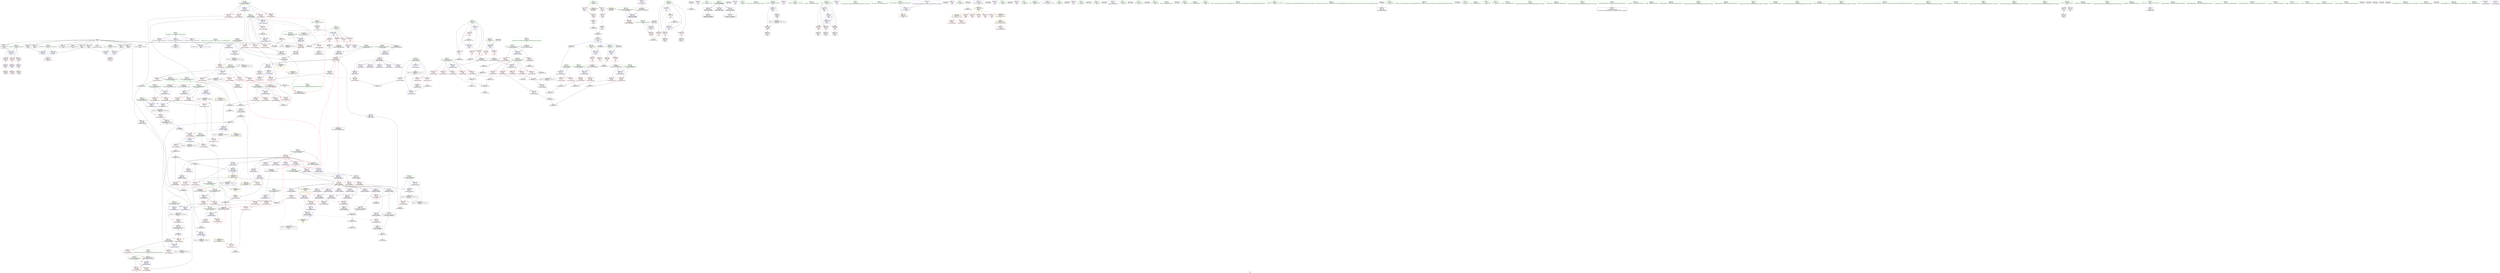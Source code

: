 digraph "SVFG" {
	label="SVFG";

	Node0x560d600e59d0 [shape=record,color=grey,label="{NodeID: 0\nNullPtr}"];
	Node0x560d600e59d0 -> Node0x560d601077b0[style=solid];
	Node0x560d600e59d0 -> Node0x560d601078b0[style=solid];
	Node0x560d600e59d0 -> Node0x560d60107980[style=solid];
	Node0x560d600e59d0 -> Node0x560d60107a50[style=solid];
	Node0x560d600e59d0 -> Node0x560d60107b20[style=solid];
	Node0x560d600e59d0 -> Node0x560d60107bf0[style=solid];
	Node0x560d600e59d0 -> Node0x560d60107cc0[style=solid];
	Node0x560d600e59d0 -> Node0x560d60107d90[style=solid];
	Node0x560d600e59d0 -> Node0x560d60107e60[style=solid];
	Node0x560d600e59d0 -> Node0x560d60107f30[style=solid];
	Node0x560d600e59d0 -> Node0x560d60115af0[style=solid];
	Node0x560d600e59d0 -> Node0x560d6010b4f0[style=solid];
	Node0x560d600e59d0 -> Node0x560d60128d50[style=solid];
	Node0x560d600e59d0 -> Node0x560d60128ed0[style=solid];
	Node0x560d600e59d0 -> Node0x560d60129950[style=solid];
	Node0x560d60128150 [shape=record,color=grey,label="{NodeID: 609\n137 = Binary(131, 135, )\n}"];
	Node0x560d60128150 -> Node0x560d60129ad0[style=solid];
	Node0x560d60111620 [shape=record,color=red,label="{NodeID: 277\n322\<--211\n\<--c\nmain\n|{<s0>20}}"];
	Node0x560d60111620:s0 -> Node0x560d601776a0[style=solid,color=red];
	Node0x560d601021d0 [shape=record,color=green,label="{NodeID: 111\n667\<--668\nformat.addr\<--format.addr_field_insensitive\n_ZN6solver6printfEPKcz\n}"];
	Node0x560d601021d0 -> Node0x560d601146e0[style=solid];
	Node0x560d601021d0 -> Node0x560d6010c940[style=solid];
	Node0x560d6010b420 [shape=record,color=blue,label="{NodeID: 388\n433\<--432\nthis.addr\<--this\n_ZN6solverC2Ev\n}"];
	Node0x560d6010b420 -> Node0x560d60111f10[style=dashed];
	Node0x560d601068e0 [shape=record,color=purple,label="{NodeID: 222\n719\<--673\narraydecay15\<--this1\n_ZN6solver6printfEPKcz\n}"];
	Node0x560d601068e0 -> Node0x560d60109620[style=solid];
	Node0x560d60102c40 [shape=record,color=green,label="{NodeID: 56\n189\<--190\nargc.addr\<--argc.addr_field_insensitive\nmain\n}"];
	Node0x560d60102c40 -> Node0x560d60110510[style=solid];
	Node0x560d60102c40 -> Node0x560d601161a0[style=solid];
	Node0x560d6017a170 [shape=record,color=black,label="{NodeID: 831\n248 = PHI()\n}"];
	Node0x560d6017a170 -> Node0x560d60128bd0[style=solid];
	Node0x560d60149ed0 [shape=record,color=black,label="{NodeID: 665\nMR_18V_2 = PHI(MR_18V_1, MR_18V_3, )\npts\{114 \}\n}"];
	Node0x560d601143a0 [shape=record,color=red,label="{NodeID: 333\n639\<--638\n\<--arrayidx22\n_ZN6solver5saikiEiixx\n}"];
	Node0x560d601143a0 -> Node0x560d601252d0[style=solid];
	Node0x560d60109c00 [shape=record,color=purple,label="{NodeID: 167\n232\<--19\n\<--.str.3\nmain\n}"];
	Node0x560d5ff54f70 [shape=record,color=green,label="{NodeID: 1\n7\<--1\n__dso_handle\<--dummyObj\nGlob }"];
	Node0x560d601282d0 [shape=record,color=grey,label="{NodeID: 610\n746 = cmp(743, 745, )\n}"];
	Node0x560d601116f0 [shape=record,color=red,label="{NodeID: 278\n369\<--211\n\<--c\nmain\n}"];
	Node0x560d601116f0 -> Node0x560d601279d0[style=solid];
	Node0x560d601022a0 [shape=record,color=green,label="{NodeID: 112\n669\<--670\nargs\<--args_field_insensitive\n_ZN6solver6printfEPKcz\n}"];
	Node0x560d601022a0 -> Node0x560d60105d80[style=solid];
	Node0x560d601022a0 -> Node0x560d60105e50[style=solid];
	Node0x560d601022a0 -> Node0x560d60105f20[style=solid];
	Node0x560d6010b4f0 [shape=record,color=blue, style = dotted,label="{NodeID: 389\n437\<--3\nout_p\<--dummyVal\n_ZN6solverC2Ev\n|{<s0>22}}"];
	Node0x560d6010b4f0:s0 -> Node0x560d601190e0[style=dashed,color=blue];
	Node0x560d601069b0 [shape=record,color=purple,label="{NodeID: 223\n230\<--227\narrayidx\<--\nmain\n}"];
	Node0x560d601069b0 -> Node0x560d60111ca0[style=solid];
	Node0x560d60102d10 [shape=record,color=green,label="{NodeID: 57\n191\<--192\nargv.addr\<--argv.addr_field_insensitive\nmain\n}"];
	Node0x560d60102d10 -> Node0x560d601105e0[style=solid];
	Node0x560d60102d10 -> Node0x560d601106b0[style=solid];
	Node0x560d60102d10 -> Node0x560d60110780[style=solid];
	Node0x560d60102d10 -> Node0x560d60116270[style=solid];
	Node0x560d6017a240 [shape=record,color=black,label="{NodeID: 832\n258 = PHI()\n}"];
	Node0x560d60114470 [shape=record,color=red,label="{NodeID: 334\n642\<--641\n\<--ans\n_ZN6solver5saikiEiixx\n}"];
	Node0x560d60114470 -> Node0x560d60125150[style=solid];
	Node0x560d60109cd0 [shape=record,color=purple,label="{NodeID: 168\n247\<--21\n\<--.str.4\nmain\n}"];
	Node0x560d600dc8a0 [shape=record,color=green,label="{NodeID: 2\n8\<--1\n.str\<--dummyObj\nGlob }"];
	Node0x560d60128450 [shape=record,color=grey,label="{NodeID: 611\n317 = cmp(315, 316, )\n}"];
	Node0x560d601117c0 [shape=record,color=red,label="{NodeID: 279\n388\<--211\n\<--c\nmain\n}"];
	Node0x560d601117c0 -> Node0x560d60124d10[style=solid];
	Node0x560d60102370 [shape=record,color=green,label="{NodeID: 113\n686\<--687\nllvm.va_start\<--llvm.va_start_field_insensitive\n}"];
	Node0x560d6010b5c0 [shape=record,color=blue,label="{NodeID: 390\n449\<--448\nthis.addr\<--this\n_ZN6solver5inputEv\n}"];
	Node0x560d6010b5c0 -> Node0x560d60111fe0[style=dashed];
	Node0x560d60106a80 [shape=record,color=purple,label="{NodeID: 224\n245\<--242\narrayidx3\<--\nmain\n}"];
	Node0x560d60106a80 -> Node0x560d60111d70[style=solid];
	Node0x560d60102de0 [shape=record,color=green,label="{NodeID: 58\n193\<--194\nparallel\<--parallel_field_insensitive\nmain\n}"];
	Node0x560d60102de0 -> Node0x560d60110850[style=solid];
	Node0x560d60102de0 -> Node0x560d60116340[style=solid];
	Node0x560d60102de0 -> Node0x560d60116680[style=solid];
	Node0x560d6017a310 [shape=record,color=black,label="{NodeID: 833\n269 = PHI(76, )\n}"];
	Node0x560d6017a310 -> Node0x560d601168f0[style=solid];
	Node0x560d60114540 [shape=record,color=red,label="{NodeID: 335\n655\<--654\n\<--R26\n_ZN6solver5saikiEiixx\n}"];
	Node0x560d60114540 -> Node0x560d6010eda0[style=solid];
	Node0x560d60109da0 [shape=record,color=purple,label="{NodeID: 169\n257\<--23\n\<--.str.5\nmain\n}"];
	Node0x560d600dc930 [shape=record,color=green,label="{NodeID: 3\n12\<--1\n_ZZ12print_statusiiddiE1L\<--dummyObj\nGlob }"];
	Node0x560d601285d0 [shape=record,color=grey,label="{NodeID: 612\n470 = cmp(467, 469, )\n}"];
	Node0x560d60111890 [shape=record,color=red,label="{NodeID: 280\n338\<--213\n\<--s\nmain\n}"];
	Node0x560d60111890 -> Node0x560d60129950[style=solid];
	Node0x560d60102470 [shape=record,color=green,label="{NodeID: 114\n704\<--705\nvsnprintf\<--vsnprintf_field_insensitive\n}"];
	Node0x560d6010b690 [shape=record,color=blue,label="{NodeID: 391\n451\<--128\ni\<--\n_ZN6solver5inputEv\n}"];
	Node0x560d6010b690 -> Node0x560d601450c0[style=dashed];
	Node0x560d60106b50 [shape=record,color=purple,label="{NodeID: 225\n709\<--707\nadd.ptr\<--\n_ZN6solver6printfEPKcz\n}"];
	Node0x560d60106b50 -> Node0x560d6010cae0[style=solid];
	Node0x560d60102eb0 [shape=record,color=green,label="{NodeID: 59\n195\<--196\nstatus\<--status_field_insensitive\nmain\n}"];
	Node0x560d60102eb0 -> Node0x560d60110920[style=solid];
	Node0x560d60102eb0 -> Node0x560d601109f0[style=solid];
	Node0x560d60102eb0 -> Node0x560d60110ac0[style=solid];
	Node0x560d60102eb0 -> Node0x560d60116410[style=solid];
	Node0x560d60102eb0 -> Node0x560d601165b0[style=solid];
	Node0x560d60102eb0 -> Node0x560d60116750[style=solid];
	Node0x560d6017a4e0 [shape=record,color=black,label="{NodeID: 834\n272 = PHI(76, )\n}"];
	Node0x560d6017a4e0 -> Node0x560d601169c0[style=solid];
	Node0x560d60114610 [shape=record,color=red,label="{NodeID: 336\n673\<--665\nthis1\<--this.addr\n_ZN6solver6printfEPKcz\n}"];
	Node0x560d60114610 -> Node0x560d60105ff0[style=solid];
	Node0x560d60114610 -> Node0x560d601060c0[style=solid];
	Node0x560d60114610 -> Node0x560d60106190[style=solid];
	Node0x560d60114610 -> Node0x560d60106260[style=solid];
	Node0x560d60114610 -> Node0x560d60106330[style=solid];
	Node0x560d60114610 -> Node0x560d60106400[style=solid];
	Node0x560d60114610 -> Node0x560d601064d0[style=solid];
	Node0x560d60114610 -> Node0x560d601065a0[style=solid];
	Node0x560d60114610 -> Node0x560d60106670[style=solid];
	Node0x560d60114610 -> Node0x560d60106740[style=solid];
	Node0x560d60114610 -> Node0x560d60106810[style=solid];
	Node0x560d60114610 -> Node0x560d601068e0[style=solid];
	Node0x560d60109e70 [shape=record,color=purple,label="{NodeID: 170\n281\<--25\n\<--.str.6\nmain\n}"];
	Node0x560d600dc9c0 [shape=record,color=green,label="{NodeID: 4\n13\<--1\n\<--dummyObj\nCan only get source location for instruction, argument, global var or function.}"];
	Node0x560d60128750 [shape=record,color=grey,label="{NodeID: 613\n771 = cmp(768, 770, )\n}"];
	Node0x560d60111960 [shape=record,color=red,label="{NodeID: 281\n360\<--213\n\<--s\nmain\n|{<s0>25}}"];
	Node0x560d60111960:s0 -> Node0x560d60177ce0[style=solid,color=red];
	Node0x560d601070d0 [shape=record,color=green,label="{NodeID: 115\n714\<--715\nllvm.va_end\<--llvm.va_end_field_insensitive\n}"];
	Node0x560d6010b760 [shape=record,color=blue,label="{NodeID: 392\n451\<--479\ni\<--inc\n_ZN6solver5inputEv\n}"];
	Node0x560d6010b760 -> Node0x560d601450c0[style=dashed];
	Node0x560d60106c20 [shape=record,color=red,label="{NodeID: 226\n368\<--10\n\<--OUTPUT_FORMAT\nmain\n}"];
	Node0x560d60102f80 [shape=record,color=green,label="{NodeID: 60\n197\<--198\ni\<--i_field_insensitive\nmain\n}"];
	Node0x560d60102f80 -> Node0x560d60110b90[style=solid];
	Node0x560d60102f80 -> Node0x560d60110c60[style=solid];
	Node0x560d60102f80 -> Node0x560d60110d30[style=solid];
	Node0x560d60102f80 -> Node0x560d60110e00[style=solid];
	Node0x560d60102f80 -> Node0x560d601164e0[style=solid];
	Node0x560d60102f80 -> Node0x560d60116820[style=solid];
	Node0x560d6017a620 [shape=record,color=black,label="{NodeID: 835\n282 = PHI()\n}"];
	Node0x560d601146e0 [shape=record,color=red,label="{NodeID: 337\n701\<--667\n\<--format.addr\n_ZN6solver6printfEPKcz\n}"];
	Node0x560d60109f40 [shape=record,color=purple,label="{NodeID: 171\n304\<--28\n\<--.str.7\nmain\n}"];
	Node0x560d600dca50 [shape=record,color=green,label="{NodeID: 5\n14\<--1\nstderr\<--dummyObj\nGlob }"];
	Node0x560d601288d0 [shape=record,color=grey,label="{NodeID: 614\n236 = cmp(233, 128, )\n}"];
	Node0x560d60111a30 [shape=record,color=red,label="{NodeID: 282\n364\<--213\n\<--s\nmain\n|{<s0>26}}"];
	Node0x560d60111a30:s0 -> Node0x560d601772b0[style=solid,color=red];
	Node0x560d601071d0 [shape=record,color=green,label="{NodeID: 116\n734\<--735\nretval\<--retval_field_insensitive\n_ZSt3minIxERKT_S2_S2_\n}"];
	Node0x560d601071d0 -> Node0x560d60114bc0[style=solid];
	Node0x560d601071d0 -> Node0x560d6010cd50[style=solid];
	Node0x560d601071d0 -> Node0x560d6010ce20[style=solid];
	Node0x560d6010b830 [shape=record,color=blue,label="{NodeID: 393\n485\<--484\nthis.addr\<--this\n_ZN6solver5solveEv\n}"];
	Node0x560d6010b830 -> Node0x560d601123f0[style=dashed];
	Node0x560d60106cf0 [shape=record,color=red,label="{NodeID: 227\n140\<--14\n\<--stderr\n_Z12print_statusiiddi\n}"];
	Node0x560d60103050 [shape=record,color=green,label="{NodeID: 61\n199\<--200\nt0\<--t0_field_insensitive\nmain\n}"];
	Node0x560d60103050 -> Node0x560d60110ed0[style=solid];
	Node0x560d60103050 -> Node0x560d60110fa0[style=solid];
	Node0x560d60103050 -> Node0x560d601168f0[style=solid];
	Node0x560d6017a6f0 [shape=record,color=black,label="{NodeID: 836\n287 = PHI()\n}"];
	Node0x560d601147b0 [shape=record,color=red,label="{NodeID: 338\n675\<--674\n\<--out_p\n_ZN6solver6printfEPKcz\n}"];
	Node0x560d601147b0 -> Node0x560d60128d50[style=solid];
	Node0x560d6010a010 [shape=record,color=purple,label="{NodeID: 172\n342\<--30\n\<--.str.8\nmain\n}"];
	Node0x560d600dcae0 [shape=record,color=green,label="{NodeID: 6\n15\<--1\n.str.1\<--dummyObj\nGlob }"];
	Node0x560d60128a50 [shape=record,color=grey,label="{NodeID: 615\n574 = cmp(572, 573, )\n}"];
	Node0x560d60111b00 [shape=record,color=red,label="{NodeID: 283\n371\<--213\n\<--s\nmain\n}"];
	Node0x560d60111b00 -> Node0x560d6010aa60[style=solid];
	Node0x560d60111b00 -> Node0x560d6010ab30[style=solid];
	Node0x560d601072a0 [shape=record,color=green,label="{NodeID: 117\n736\<--737\n__a.addr\<--__a.addr_field_insensitive\n_ZSt3minIxERKT_S2_S2_\n}"];
	Node0x560d601072a0 -> Node0x560d60114c90[style=solid];
	Node0x560d601072a0 -> Node0x560d60114d60[style=solid];
	Node0x560d601072a0 -> Node0x560d6010cbb0[style=solid];
	Node0x560d6010b900 [shape=record,color=blue,label="{NodeID: 394\n489\<--491\nans\<--\n_ZN6solver5solveEv\n|{|<s2>37}}"];
	Node0x560d6010b900 -> Node0x560d601124c0[style=dashed];
	Node0x560d6010b900 -> Node0x560d60112590[style=dashed];
	Node0x560d6010b900:s2 -> Node0x560d6014f100[style=dashed,color=red];
	Node0x560d60106dc0 [shape=record,color=red,label="{NodeID: 228\n150\<--14\n\<--stderr\n_Z12print_statusiiddi\n}"];
	Node0x560d60103120 [shape=record,color=green,label="{NodeID: 62\n201\<--202\nt1\<--t1_field_insensitive\nmain\n}"];
	Node0x560d60103120 -> Node0x560d60111070[style=solid];
	Node0x560d60103120 -> Node0x560d60111140[style=solid];
	Node0x560d60103120 -> Node0x560d601169c0[style=solid];
	Node0x560d6017a7c0 [shape=record,color=black,label="{NodeID: 837\n290 = PHI()\n}"];
	Node0x560d60114880 [shape=record,color=red,label="{NodeID: 339\n689\<--688\n\<--out_p5\n_ZN6solver6printfEPKcz\n}"];
	Node0x560d6010a0e0 [shape=record,color=purple,label="{NodeID: 173\n343\<--32\n\<--.str.9\nmain\n}"];
	Node0x560d600dcb70 [shape=record,color=green,label="{NodeID: 7\n17\<--1\n.str.2\<--dummyObj\nGlob }"];
	Node0x560d60128bd0 [shape=record,color=grey,label="{NodeID: 616\n249 = cmp(248, 128, )\n}"];
	Node0x560d60111bd0 [shape=record,color=red,label="{NodeID: 284\n381\<--213\n\<--s\nmain\n}"];
	Node0x560d60111bd0 -> Node0x560d60108ac0[style=solid];
	Node0x560d60111bd0 -> Node0x560d60128ed0[style=solid];
	Node0x560d60107370 [shape=record,color=green,label="{NodeID: 118\n738\<--739\n__b.addr\<--__b.addr_field_insensitive\n_ZSt3minIxERKT_S2_S2_\n}"];
	Node0x560d60107370 -> Node0x560d60114e30[style=solid];
	Node0x560d60107370 -> Node0x560d60114f00[style=solid];
	Node0x560d60107370 -> Node0x560d6010cc80[style=solid];
	Node0x560d6010b9d0 [shape=record,color=blue,label="{NodeID: 395\n525\<--520\nthis.addr\<--this\n_ZN6solver5saikiEiixx\n}"];
	Node0x560d6010b9d0 -> Node0x560d60112730[style=dashed];
	Node0x560d60106e90 [shape=record,color=red,label="{NodeID: 229\n253\<--14\n\<--stderr\nmain\n}"];
	Node0x560d601031f0 [shape=record,color=green,label="{NodeID: 63\n203\<--204\ntmp\<--tmp_field_insensitive\nmain\n}"];
	Node0x560d6017a890 [shape=record,color=black,label="{NodeID: 838\n293 = PHI()\n}"];
	Node0x560d6017a890 -> Node0x560d60116a90[style=solid];
	Node0x560d60114950 [shape=record,color=red,label="{NodeID: 340\n691\<--690\n\<--out_p6\n_ZN6solver6printfEPKcz\n}"];
	Node0x560d60114950 -> Node0x560d60109210[style=solid];
	Node0x560d6010a1b0 [shape=record,color=purple,label="{NodeID: 174\n344\<--34\n\<--__PRETTY_FUNCTION__.main\nmain\n}"];
	Node0x560d600ff010 [shape=record,color=green,label="{NodeID: 8\n19\<--1\n.str.3\<--dummyObj\nGlob }"];
	Node0x560d60128d50 [shape=record,color=grey,label="{NodeID: 617\n676 = cmp(675, 3, )\n}"];
	Node0x560d60111ca0 [shape=record,color=red,label="{NodeID: 285\n231\<--230\n\<--arrayidx\nmain\n}"];
	Node0x560d60107440 [shape=record,color=green,label="{NodeID: 119\n759\<--760\nretval\<--retval_field_insensitive\n_ZSt3maxIxERKT_S2_S2_\n}"];
	Node0x560d60107440 -> Node0x560d60115170[style=solid];
	Node0x560d60107440 -> Node0x560d6011ade0[style=solid];
	Node0x560d60107440 -> Node0x560d6011ae70[style=solid];
	Node0x560d6010baa0 [shape=record,color=blue,label="{NodeID: 396\n527\<--521\nl.addr\<--l\n_ZN6solver5saikiEiixx\n}"];
	Node0x560d6010baa0 -> Node0x560d60112800[style=dashed];
	Node0x560d6010baa0 -> Node0x560d601128d0[style=dashed];
	Node0x560d6010baa0 -> Node0x560d601129a0[style=dashed];
	Node0x560d6010baa0 -> Node0x560d60112a70[style=dashed];
	Node0x560d60106f60 [shape=record,color=red,label="{NodeID: 230\n277\<--14\n\<--stderr\nmain\n}"];
	Node0x560d601032c0 [shape=record,color=green,label="{NodeID: 64\n205\<--206\nexn.slot\<--exn.slot_field_insensitive\nmain\n}"];
	Node0x560d601032c0 -> Node0x560d60111210[style=solid];
	Node0x560d601032c0 -> Node0x560d60116b60[style=solid];
	Node0x560d601032c0 -> Node0x560d6010b1b0[style=solid];
	Node0x560d6017a990 [shape=record,color=black,label="{NodeID: 839\n305 = PHI()\n}"];
	Node0x560d60114a20 [shape=record,color=red,label="{NodeID: 341\n707\<--706\n\<--out_p10\n_ZN6solver6printfEPKcz\n}"];
	Node0x560d60114a20 -> Node0x560d60106b50[style=solid];
	Node0x560d6010a280 [shape=record,color=purple,label="{NodeID: 175\n394\<--37\n\<--.str.10\nmain\n}"];
	Node0x560d600ff0a0 [shape=record,color=green,label="{NodeID: 9\n21\<--1\n.str.4\<--dummyObj\nGlob }"];
	Node0x560d60128ed0 [shape=record,color=grey,label="{NodeID: 618\n382 = cmp(381, 3, )\n}"];
	Node0x560d60111d70 [shape=record,color=red,label="{NodeID: 286\n246\<--245\n\<--arrayidx3\nmain\n}"];
	Node0x560d60107510 [shape=record,color=green,label="{NodeID: 120\n761\<--762\n__a.addr\<--__a.addr_field_insensitive\n_ZSt3maxIxERKT_S2_S2_\n}"];
	Node0x560d60107510 -> Node0x560d60115240[style=solid];
	Node0x560d60107510 -> Node0x560d60115310[style=solid];
	Node0x560d60107510 -> Node0x560d6010cef0[style=solid];
	Node0x560d6010bb70 [shape=record,color=blue,label="{NodeID: 397\n529\<--522\nr.addr\<--r\n_ZN6solver5saikiEiixx\n}"];
	Node0x560d6010bb70 -> Node0x560d60112b40[style=dashed];
	Node0x560d6010bb70 -> Node0x560d60112c10[style=dashed];
	Node0x560d6010bb70 -> Node0x560d60112ce0[style=dashed];
	Node0x560d6010bb70 -> Node0x560d60112db0[style=dashed];
	Node0x560d6010f100 [shape=record,color=red,label="{NodeID: 231\n303\<--14\n\<--stderr\nmain\n}"];
	Node0x560d60103390 [shape=record,color=green,label="{NodeID: 65\n207\<--208\nehselector.slot\<--ehselector.slot_field_insensitive\nmain\n}"];
	Node0x560d60103390 -> Node0x560d601112e0[style=solid];
	Node0x560d60103390 -> Node0x560d60116c30[style=solid];
	Node0x560d60103390 -> Node0x560d6010b280[style=solid];
	Node0x560d6017aa60 [shape=record,color=black,label="{NodeID: 840\n378 = PHI()\n}"];
	Node0x560d60114af0 [shape=record,color=red,label="{NodeID: 342\n717\<--716\n\<--out_p13\n_ZN6solver6printfEPKcz\n}"];
	Node0x560d60114af0 -> Node0x560d60109550[style=solid];
	Node0x560d6010a350 [shape=record,color=purple,label="{NodeID: 176\n501\<--39\n\<--.str.11\n_ZN6solver5solveEv\n|{<s0>38}}"];
	Node0x560d6010a350:s0 -> Node0x560d601770a0[style=solid,color=red];
	Node0x560d600ff130 [shape=record,color=green,label="{NodeID: 10\n23\<--1\n.str.5\<--dummyObj\nGlob }"];
	Node0x560d60129050 [shape=record,color=grey,label="{NodeID: 619\n225 = cmp(223, 224, )\n}"];
	Node0x560d60111e40 [shape=record,color=red,label="{NodeID: 287\n256\<--255\n\<--arrayidx8\nmain\n}"];
	Node0x560d601075e0 [shape=record,color=green,label="{NodeID: 121\n763\<--764\n__b.addr\<--__b.addr_field_insensitive\n_ZSt3maxIxERKT_S2_S2_\n}"];
	Node0x560d601075e0 -> Node0x560d601153e0[style=solid];
	Node0x560d601075e0 -> Node0x560d601154b0[style=solid];
	Node0x560d601075e0 -> Node0x560d6010cfc0[style=solid];
	Node0x560d6010bc40 [shape=record,color=blue,label="{NodeID: 398\n531\<--523\nle.addr\<--le\n_ZN6solver5saikiEiixx\n}"];
	Node0x560d6010bc40 -> Node0x560d60112e80[style=dashed];
	Node0x560d6010bc40 -> Node0x560d60112f50[style=dashed];
	Node0x560d6010f190 [shape=record,color=red,label="{NodeID: 232\n393\<--14\n\<--stderr\nmain\n}"];
	Node0x560d60103460 [shape=record,color=green,label="{NodeID: 66\n209\<--210\nC\<--C_field_insensitive\nmain\n}"];
	Node0x560d60103460 -> Node0x560d601113b0[style=solid];
	Node0x560d60103460 -> Node0x560d60111480[style=solid];
	Node0x560d60103460 -> Node0x560d60116a90[style=solid];
	Node0x560d6017ab30 [shape=record,color=black,label="{NodeID: 841\n456 = PHI()\n}"];
	Node0x560d60114bc0 [shape=record,color=red,label="{NodeID: 343\n754\<--734\n\<--retval\n_ZSt3minIxERKT_S2_S2_\n}"];
	Node0x560d60114bc0 -> Node0x560d601096f0[style=solid];
	Node0x560d6010a420 [shape=record,color=purple,label="{NodeID: 177\n726\<--41\n\<--.str.12\n_ZN6solver6printfEPKcz\n}"];
	Node0x560d600ff1c0 [shape=record,color=green,label="{NodeID: 11\n25\<--1\n.str.6\<--dummyObj\nGlob }"];
	Node0x560d601291d0 [shape=record,color=grey,label="{NodeID: 620\n582 = cmp(580, 581, )\n}"];
	Node0x560d60111f10 [shape=record,color=red,label="{NodeID: 288\n436\<--433\nthis1\<--this.addr\n_ZN6solverC2Ev\n}"];
	Node0x560d60111f10 -> Node0x560d6010ac00[style=solid];
	Node0x560d601076b0 [shape=record,color=green,label="{NodeID: 122\n45\<--790\n_GLOBAL__sub_I_iwi_1_0.cpp\<--_GLOBAL__sub_I_iwi_1_0.cpp_field_insensitive\n}"];
	Node0x560d601076b0 -> Node0x560d601159f0[style=solid];
	Node0x560d6010bd10 [shape=record,color=blue,label="{NodeID: 399\n533\<--524\nre.addr\<--re\n_ZN6solver5saikiEiixx\n}"];
	Node0x560d6010bd10 -> Node0x560d60113020[style=dashed];
	Node0x560d6010bd10 -> Node0x560d601130f0[style=dashed];
	Node0x560d6010f260 [shape=record,color=red,label="{NodeID: 233\n725\<--14\n\<--stderr\n_ZN6solver6printfEPKcz\n}"];
	Node0x560d60103530 [shape=record,color=green,label="{NodeID: 67\n211\<--212\nc\<--c_field_insensitive\nmain\n}"];
	Node0x560d60103530 -> Node0x560d60111550[style=solid];
	Node0x560d60103530 -> Node0x560d60111620[style=solid];
	Node0x560d60103530 -> Node0x560d601116f0[style=solid];
	Node0x560d60103530 -> Node0x560d601117c0[style=solid];
	Node0x560d60103530 -> Node0x560d60116d00[style=solid];
	Node0x560d60103530 -> Node0x560d6010b350[style=solid];
	Node0x560d6017ac90 [shape=record,color=black,label="{NodeID: 842\n460 = PHI()\n}"];
	Node0x560d60114c90 [shape=record,color=red,label="{NodeID: 344\n744\<--736\n\<--__a.addr\n_ZSt3minIxERKT_S2_S2_\n}"];
	Node0x560d60114c90 -> Node0x560d601150a0[style=solid];
	Node0x560d6010a4f0 [shape=record,color=purple,label="{NodeID: 178\n794\<--43\nllvm.global_ctors_0\<--llvm.global_ctors\nGlob }"];
	Node0x560d6010a4f0 -> Node0x560d601158f0[style=solid];
	Node0x560d600ff250 [shape=record,color=green,label="{NodeID: 12\n27\<--1\n_ZSt3cin\<--dummyObj\nGlob }"];
	Node0x560d60129350 [shape=record,color=grey,label="{NodeID: 621\n121 = cmp(120, 13, )\n}"];
	Node0x560d60111fe0 [shape=record,color=red,label="{NodeID: 289\n454\<--449\nthis1\<--this.addr\n_ZN6solver5inputEv\n}"];
	Node0x560d60111fe0 -> Node0x560d6010acd0[style=solid];
	Node0x560d60111fe0 -> Node0x560d6010ada0[style=solid];
	Node0x560d60111fe0 -> Node0x560d6010ae70[style=solid];
	Node0x560d60111fe0 -> Node0x560d6010af40[style=solid];
	Node0x560d60111fe0 -> Node0x560d6010b010[style=solid];
	Node0x560d60111fe0 -> Node0x560d60105080[style=solid];
	Node0x560d601077b0 [shape=record,color=black,label="{NodeID: 123\n2\<--3\ndummyVal\<--dummyVal\n}"];
	Node0x560d6010bde0 [shape=record,color=blue,label="{NodeID: 400\n535\<--566\nma_i\<--\n_ZN6solver5saikiEiixx\n}"];
	Node0x560d6010bde0 -> Node0x560d601131c0[style=dashed];
	Node0x560d6010bde0 -> Node0x560d6010c120[style=dashed];
	Node0x560d6010bde0 -> Node0x560d601432c0[style=dashed];
	Node0x560d6010bde0 -> Node0x560d601469c0[style=dashed];
	Node0x560d6010f330 [shape=record,color=red,label="{NodeID: 234\n377\<--36\n\<--stdout\nmain\n}"];
	Node0x560d60103600 [shape=record,color=green,label="{NodeID: 68\n213\<--214\ns\<--s_field_insensitive\nmain\n}"];
	Node0x560d60103600 -> Node0x560d60111890[style=solid];
	Node0x560d60103600 -> Node0x560d60111960[style=solid];
	Node0x560d60103600 -> Node0x560d60111a30[style=solid];
	Node0x560d60103600 -> Node0x560d60111b00[style=solid];
	Node0x560d60103600 -> Node0x560d60111bd0[style=solid];
	Node0x560d60103600 -> Node0x560d6010b0e0[style=solid];
	Node0x560d6017ad90 [shape=record,color=black,label="{NodeID: 843\n462 = PHI()\n}"];
	Node0x560d6014dcd0 [shape=record,color=yellow,style=double,label="{NodeID: 677\n6V_1 = ENCHI(MR_6V_0)\npts\{1 \}\nFun[_ZN6solver6printfEPKcz]}"];
	Node0x560d6014dcd0 -> Node0x560d6010f260[style=dashed];
	Node0x560d60114d60 [shape=record,color=red,label="{NodeID: 345\n751\<--736\n\<--__a.addr\n_ZSt3minIxERKT_S2_S2_\n}"];
	Node0x560d60114d60 -> Node0x560d6010ce20[style=solid];
	Node0x560d6010a5f0 [shape=record,color=purple,label="{NodeID: 179\n795\<--43\nllvm.global_ctors_1\<--llvm.global_ctors\nGlob }"];
	Node0x560d6010a5f0 -> Node0x560d601159f0[style=solid];
	Node0x560d600ff2e0 [shape=record,color=green,label="{NodeID: 13\n28\<--1\n.str.7\<--dummyObj\nGlob }"];
	Node0x560d601294d0 [shape=record,color=grey,label="{NodeID: 622\n562 = cmp(561, 128, )\n}"];
	Node0x560d601120b0 [shape=record,color=red,label="{NodeID: 290\n467\<--451\n\<--i\n_ZN6solver5inputEv\n}"];
	Node0x560d601120b0 -> Node0x560d601285d0[style=solid];
	Node0x560d601078b0 [shape=record,color=black,label="{NodeID: 124\n186\<--3\nargv\<--dummyVal\nmain\n1st arg main }"];
	Node0x560d601078b0 -> Node0x560d60116270[style=solid];
	Node0x560d6010beb0 [shape=record,color=blue,label="{NodeID: 401\n537\<--568\nma_v\<--\n_ZN6solver5saikiEiixx\n}"];
	Node0x560d6010beb0 -> Node0x560d60113290[style=dashed];
	Node0x560d6010beb0 -> Node0x560d6010c050[style=dashed];
	Node0x560d6010beb0 -> Node0x560d601437c0[style=dashed];
	Node0x560d6010beb0 -> Node0x560d60146ec0[style=dashed];
	Node0x560d6010f400 [shape=record,color=red,label="{NodeID: 235\n83\<--82\n\<--tv_sec\n_Z3secv\n}"];
	Node0x560d6010f400 -> Node0x560d60108100[style=solid];
	Node0x560d601036d0 [shape=record,color=green,label="{NodeID: 69\n234\<--235\nstrcmp\<--strcmp_field_insensitive\n}"];
	Node0x560d6017ae60 [shape=record,color=black,label="{NodeID: 844\n476 = PHI()\n}"];
	Node0x560d60114e30 [shape=record,color=red,label="{NodeID: 346\n742\<--738\n\<--__b.addr\n_ZSt3minIxERKT_S2_S2_\n}"];
	Node0x560d60114e30 -> Node0x560d60114fd0[style=solid];
	Node0x560d6010a6f0 [shape=record,color=purple,label="{NodeID: 180\n796\<--43\nllvm.global_ctors_2\<--llvm.global_ctors\nGlob }"];
	Node0x560d6010a6f0 -> Node0x560d60115af0[style=solid];
	Node0x560d600ff3a0 [shape=record,color=green,label="{NodeID: 14\n30\<--1\n.str.8\<--dummyObj\nGlob }"];
	Node0x560d60129650 [shape=record,color=grey,label="{NodeID: 623\n723 = cmp(722, 698, )\n}"];
	Node0x560d60112180 [shape=record,color=red,label="{NodeID: 291\n473\<--451\n\<--i\n_ZN6solver5inputEv\n}"];
	Node0x560d60112180 -> Node0x560d60108c60[style=solid];
	Node0x560d60107980 [shape=record,color=black,label="{NodeID: 125\n307\<--3\n\<--dummyVal\nmain\n}"];
	Node0x560d6010bf80 [shape=record,color=blue,label="{NodeID: 402\n539\<--569\ni\<--\n_ZN6solver5saikiEiixx\n}"];
	Node0x560d6010bf80 -> Node0x560d60113360[style=dashed];
	Node0x560d6010bf80 -> Node0x560d60113430[style=dashed];
	Node0x560d6010bf80 -> Node0x560d60113500[style=dashed];
	Node0x560d6010bf80 -> Node0x560d601135d0[style=dashed];
	Node0x560d6010bf80 -> Node0x560d601136a0[style=dashed];
	Node0x560d6010bf80 -> Node0x560d6010c1f0[style=dashed];
	Node0x560d6010bf80 -> Node0x560d601473c0[style=dashed];
	Node0x560d6010f4d0 [shape=record,color=red,label="{NodeID: 236\n86\<--85\n\<--tv_usec\n_Z3secv\n}"];
	Node0x560d6010f4d0 -> Node0x560d601081d0[style=solid];
	Node0x560d601037d0 [shape=record,color=green,label="{NodeID: 70\n260\<--261\nexit\<--exit_field_insensitive\n}"];
	Node0x560d6017af30 [shape=record,color=black,label="{NodeID: 845\n611 = PHI(731, )\n}"];
	Node0x560d6017af30 -> Node0x560d60114130[style=solid];
	Node0x560d60114f00 [shape=record,color=red,label="{NodeID: 347\n748\<--738\n\<--__b.addr\n_ZSt3minIxERKT_S2_S2_\n}"];
	Node0x560d60114f00 -> Node0x560d6010cd50[style=solid];
	Node0x560d6010a7f0 [shape=record,color=purple,label="{NodeID: 181\n82\<--77\ntv_sec\<--tv\n_Z3secv\n}"];
	Node0x560d6010a7f0 -> Node0x560d6010f400[style=solid];
	Node0x560d600ff4a0 [shape=record,color=green,label="{NodeID: 15\n32\<--1\n.str.9\<--dummyObj\nGlob }"];
	Node0x560d601297d0 [shape=record,color=grey,label="{NodeID: 624\n127 = cmp(126, 128, )\n}"];
	Node0x560d60112250 [shape=record,color=red,label="{NodeID: 292\n478\<--451\n\<--i\n_ZN6solver5inputEv\n}"];
	Node0x560d60112250 -> Node0x560d60124fd0[style=solid];
	Node0x560d60107a50 [shape=record,color=black,label="{NodeID: 126\n308\<--3\n\<--dummyVal\nmain\n}"];
	Node0x560d60107a50 -> Node0x560d60116b60[style=solid];
	Node0x560d60151110 [shape=record,color=yellow,style=double,label="{NodeID: 735\n2V_1 = ENCHI(MR_2V_0)\npts\{780000 \}\nFun[_Z3secv]}"];
	Node0x560d60151110 -> Node0x560d6010f400[style=dashed];
	Node0x560d6010c050 [shape=record,color=blue,label="{NodeID: 403\n537\<--588\nma_v\<--\n_ZN6solver5saikiEiixx\n}"];
	Node0x560d6010c050 -> Node0x560d601437c0[style=dashed];
	Node0x560d6010f5a0 [shape=record,color=red,label="{NodeID: 237\n123\<--103\n\<--c.addr\n_Z12print_statusiiddi\n}"];
	Node0x560d6010f5a0 -> Node0x560d601264d0[style=solid];
	Node0x560d601038d0 [shape=record,color=green,label="{NodeID: 71\n285\<--286\n_ZNSt7__cxx1112basic_stringIcSt11char_traitsIcESaIcEEC1Ev\<--_ZNSt7__cxx1112basic_stringIcSt11char_traitsIcESaIcEEC1Ev_field_insensitive\n}"];
	Node0x560d6017b160 [shape=record,color=black,label="{NodeID: 846\n627 = PHI(756, )\n}"];
	Node0x560d6017b160 -> Node0x560d601142d0[style=solid];
	Node0x560d60114fd0 [shape=record,color=red,label="{NodeID: 348\n743\<--742\n\<--\n_ZSt3minIxERKT_S2_S2_\n}"];
	Node0x560d60114fd0 -> Node0x560d601282d0[style=solid];
	Node0x560d6010a8c0 [shape=record,color=purple,label="{NodeID: 182\n85\<--77\ntv_usec\<--tv\n_Z3secv\n}"];
	Node0x560d6010a8c0 -> Node0x560d6010f4d0[style=solid];
	Node0x560d600ff5a0 [shape=record,color=green,label="{NodeID: 16\n34\<--1\n__PRETTY_FUNCTION__.main\<--dummyObj\nGlob }"];
	Node0x560d60129950 [shape=record,color=grey,label="{NodeID: 625\n339 = cmp(338, 3, )\n}"];
	Node0x560d60112320 [shape=record,color=red,label="{NodeID: 293\n469\<--468\n\<--N4\n_ZN6solver5inputEv\n}"];
	Node0x560d60112320 -> Node0x560d601285d0[style=solid];
	Node0x560d60107b20 [shape=record,color=black,label="{NodeID: 127\n310\<--3\n\<--dummyVal\nmain\n}"];
	Node0x560d60107b20 -> Node0x560d60116c30[style=solid];
	Node0x560d60151220 [shape=record,color=yellow,style=double,label="{NodeID: 736\n4V_1 = ENCHI(MR_4V_0)\npts\{780001 \}\nFun[_Z3secv]}"];
	Node0x560d60151220 -> Node0x560d6010f4d0[style=dashed];
	Node0x560d6010c120 [shape=record,color=blue,label="{NodeID: 404\n535\<--590\nma_i\<--\n_ZN6solver5saikiEiixx\n}"];
	Node0x560d6010c120 -> Node0x560d601432c0[style=dashed];
	Node0x560d6010f670 [shape=record,color=red,label="{NodeID: 238\n131\<--103\n\<--c.addr\n_Z12print_statusiiddi\n}"];
	Node0x560d6010f670 -> Node0x560d60128150[style=solid];
	Node0x560d601039d0 [shape=record,color=green,label="{NodeID: 72\n288\<--289\n_ZSt7getlineIcSt11char_traitsIcESaIcEERSt13basic_istreamIT_T0_ES7_RNSt7__cxx1112basic_stringIS4_S5_T1_EE\<--_ZSt7getlineIcSt11char_traitsIcESaIcEERSt13basic_istreamIT_T0_ES7_RNSt7__cxx1112basic_stringIS4_S5_T1_EE_field_insensitive\n}"];
	Node0x560d6017b2a0 [shape=record,color=black,label="{NodeID: 847\n703 = PHI()\n}"];
	Node0x560d6017b2a0 -> Node0x560d601093b0[style=solid];
	Node0x560d6014e080 [shape=record,color=yellow,style=double,label="{NodeID: 681\n6V_1 = ENCHI(MR_6V_0)\npts\{1 \}\nFun[_ZN6solver5solveEv]|{<s0>38}}"];
	Node0x560d6014e080:s0 -> Node0x560d6014dcd0[style=dashed,color=red];
	Node0x560d601150a0 [shape=record,color=red,label="{NodeID: 349\n745\<--744\n\<--\n_ZSt3minIxERKT_S2_S2_\n}"];
	Node0x560d601150a0 -> Node0x560d601282d0[style=solid];
	Node0x560d6010a990 [shape=record,color=purple,label="{NodeID: 183\n255\<--254\narrayidx8\<--\nmain\n}"];
	Node0x560d6010a990 -> Node0x560d60111e40[style=solid];
	Node0x560d600ff6a0 [shape=record,color=green,label="{NodeID: 17\n36\<--1\nstdout\<--dummyObj\nGlob }"];
	Node0x560d60129ad0 [shape=record,color=grey,label="{NodeID: 626\n138 = cmp(137, 128, )\n}"];
	Node0x560d601123f0 [shape=record,color=red,label="{NodeID: 294\n488\<--485\nthis1\<--this.addr\n_ZN6solver5solveEv\n|{|<s4>37|<s5>38}}"];
	Node0x560d601123f0 -> Node0x560d60105150[style=solid];
	Node0x560d601123f0 -> Node0x560d60105220[style=solid];
	Node0x560d601123f0 -> Node0x560d601052f0[style=solid];
	Node0x560d601123f0 -> Node0x560d601053c0[style=solid];
	Node0x560d601123f0:s4 -> Node0x560d60177e20[style=solid,color=red];
	Node0x560d601123f0:s5 -> Node0x560d5fdf2e40[style=solid,color=red];
	Node0x560d60107bf0 [shape=record,color=black,label="{NodeID: 128\n350\<--3\n\<--dummyVal\nmain\n}"];
	Node0x560d6010c1f0 [shape=record,color=blue,label="{NodeID: 405\n539\<--595\ni\<--inc\n_ZN6solver5saikiEiixx\n}"];
	Node0x560d6010c1f0 -> Node0x560d60113360[style=dashed];
	Node0x560d6010c1f0 -> Node0x560d60113430[style=dashed];
	Node0x560d6010c1f0 -> Node0x560d60113500[style=dashed];
	Node0x560d6010c1f0 -> Node0x560d601135d0[style=dashed];
	Node0x560d6010c1f0 -> Node0x560d601136a0[style=dashed];
	Node0x560d6010c1f0 -> Node0x560d6010c1f0[style=dashed];
	Node0x560d6010c1f0 -> Node0x560d601473c0[style=dashed];
	Node0x560d6010f740 [shape=record,color=red,label="{NodeID: 239\n141\<--103\n\<--c.addr\n_Z12print_statusiiddi\n}"];
	Node0x560d60103ad0 [shape=record,color=green,label="{NodeID: 73\n291\<--292\n_ZNKSt7__cxx1112basic_stringIcSt11char_traitsIcESaIcEE5c_strEv\<--_ZNKSt7__cxx1112basic_stringIcSt11char_traitsIcESaIcEE5c_strEv_field_insensitive\n}"];
	Node0x560d6017b370 [shape=record,color=black,label="{NodeID: 848\n727 = PHI()\n}"];
	Node0x560d60115170 [shape=record,color=red,label="{NodeID: 350\n779\<--759\n\<--retval\n_ZSt3maxIxERKT_S2_S2_\n}"];
	Node0x560d60115170 -> Node0x560d601097c0[style=solid];
	Node0x560d6010aa60 [shape=record,color=purple,label="{NodeID: 184\n372\<--371\nout_buf\<--\nmain\n}"];
	Node0x560d600ff7a0 [shape=record,color=green,label="{NodeID: 18\n37\<--1\n.str.10\<--dummyObj\nGlob }"];
	Node0x560d601124c0 [shape=record,color=red,label="{NodeID: 295\n493\<--492\n\<--N\n_ZN6solver5solveEv\n|{<s0>37}}"];
	Node0x560d601124c0:s0 -> Node0x560d601782c0[style=solid,color=red];
	Node0x560d60107cc0 [shape=record,color=black,label="{NodeID: 129\n351\<--3\n\<--dummyVal\nmain\n}"];
	Node0x560d60107cc0 -> Node0x560d6010b1b0[style=solid];
	Node0x560d6010eda0 [shape=record,color=grey,label="{NodeID: 572\n656 = Binary(653, 655, )\n|{<s0>42}}"];
	Node0x560d6010eda0:s0 -> Node0x560d60178480[style=solid,color=red];
	Node0x560d6010c2c0 [shape=record,color=blue,label="{NodeID: 406\n541\<--598\ni9\<--\n_ZN6solver5saikiEiixx\n}"];
	Node0x560d6010c2c0 -> Node0x560d60113770[style=dashed];
	Node0x560d6010c2c0 -> Node0x560d60113840[style=dashed];
	Node0x560d6010c2c0 -> Node0x560d60113910[style=dashed];
	Node0x560d6010c2c0 -> Node0x560d601139e0[style=dashed];
	Node0x560d6010c2c0 -> Node0x560d60113ab0[style=dashed];
	Node0x560d6010c2c0 -> Node0x560d601478c0[style=dashed];
	Node0x560d6010f810 [shape=record,color=red,label="{NodeID: 240\n151\<--103\n\<--c.addr\n_Z12print_statusiiddi\n}"];
	Node0x560d60103bd0 [shape=record,color=green,label="{NodeID: 74\n294\<--295\natoi\<--atoi_field_insensitive\n}"];
	Node0x560d6017b440 [shape=record,color=black,label="{NodeID: 849\n432 = PHI(333, )\n0th arg _ZN6solverC2Ev }"];
	Node0x560d6017b440 -> Node0x560d6010b420[style=solid];
	Node0x560d60115240 [shape=record,color=red,label="{NodeID: 351\n767\<--761\n\<--__a.addr\n_ZSt3maxIxERKT_S2_S2_\n}"];
	Node0x560d60115240 -> Node0x560d60115580[style=solid];
	Node0x560d6010ab30 [shape=record,color=purple,label="{NodeID: 185\n373\<--371\narraydecay\<--\nmain\n}"];
	Node0x560d600ff8a0 [shape=record,color=green,label="{NodeID: 19\n39\<--1\n.str.11\<--dummyObj\nGlob }"];
	Node0x560d60112590 [shape=record,color=red,label="{NodeID: 296\n495\<--494\n\<--E\n_ZN6solver5solveEv\n|{<s0>37}}"];
	Node0x560d60112590:s0 -> Node0x560d60178480[style=solid,color=red];
	Node0x560d60107d90 [shape=record,color=black,label="{NodeID: 130\n353\<--3\n\<--dummyVal\nmain\n}"];
	Node0x560d60107d90 -> Node0x560d6010b280[style=solid];
	Node0x560d6010ef20 [shape=record,color=grey,label="{NodeID: 573\n172 = Binary(158, 171, )\n}"];
	Node0x560d6010c390 [shape=record,color=blue,label="{NodeID: 407\n545\<--609\nref.tmp\<--add\n_ZN6solver5saikiEiixx\n|{|<s2>39}}"];
	Node0x560d6010c390 -> Node0x560d60114130[style=dashed];
	Node0x560d6010c390 -> Node0x560d6013d9c0[style=dashed];
	Node0x560d6010c390:s2 -> Node0x560d6014e460[style=dashed,color=red];
	Node0x560d6010f8e0 [shape=record,color=red,label="{NodeID: 241\n162\<--103\n\<--c.addr\n_Z12print_statusiiddi\n}"];
	Node0x560d6010f8e0 -> Node0x560d60126dd0[style=solid];
	Node0x560d60103cd0 [shape=record,color=green,label="{NodeID: 75\n328\<--329\ncall34\<--call34_field_insensitive\nmain\n}"];
	Node0x560d60103cd0 -> Node0x560d601089f0[style=solid];
	Node0x560d6014e350 [shape=record,color=yellow,style=double,label="{NodeID: 684\n49V_1 = ENCHI(MR_49V_0)\npts\{329 \}\nFun[_ZSt3minIxERKT_S2_S2_]}"];
	Node0x560d6014e350 -> Node0x560d601150a0[style=dashed];
	Node0x560d60115310 [shape=record,color=red,label="{NodeID: 352\n776\<--761\n\<--__a.addr\n_ZSt3maxIxERKT_S2_S2_\n}"];
	Node0x560d60115310 -> Node0x560d6011ae70[style=solid];
	Node0x560d6010ac00 [shape=record,color=purple,label="{NodeID: 186\n437\<--436\nout_p\<--this1\n_ZN6solverC2Ev\n}"];
	Node0x560d6010ac00 -> Node0x560d6010b4f0[style=solid];
	Node0x560d600ff9a0 [shape=record,color=green,label="{NodeID: 20\n41\<--1\n.str.12\<--dummyObj\nGlob }"];
	Node0x560d60112660 [shape=record,color=red,label="{NodeID: 297\n500\<--499\n\<--ans2\n_ZN6solver5solveEv\n|{<s0>38}}"];
	Node0x560d60112660:s0 -> Node0x560d601771a0[style=solid,color=red];
	Node0x560d60107e60 [shape=record,color=black,label="{NodeID: 131\n407\<--3\nlpad.val\<--dummyVal\nmain\n}"];
	Node0x560d60124d10 [shape=record,color=grey,label="{NodeID: 574\n389 = Binary(388, 134, )\n}"];
	Node0x560d60124d10 -> Node0x560d6010b350[style=solid];
	Node0x560d6010c460 [shape=record,color=blue,label="{NodeID: 408\n543\<--614\nin\<--\n_ZN6solver5saikiEiixx\n}"];
	Node0x560d6010c460 -> Node0x560d60113b80[style=dashed];
	Node0x560d6010c460 -> Node0x560d60113c50[style=dashed];
	Node0x560d6010c460 -> Node0x560d6013d4c0[style=dashed];
	Node0x560d6010f9b0 [shape=record,color=red,label="{NodeID: 242\n120\<--105\n\<--C.addr\n_Z12print_statusiiddi\n}"];
	Node0x560d6010f9b0 -> Node0x560d60129350[style=solid];
	Node0x560d60103da0 [shape=record,color=green,label="{NodeID: 76\n331\<--332\n_Znwm\<--_Znwm_field_insensitive\n}"];
	Node0x560d6014e460 [shape=record,color=yellow,style=double,label="{NodeID: 685\n84V_1 = ENCHI(MR_84V_0)\npts\{546 \}\nFun[_ZSt3minIxERKT_S2_S2_]}"];
	Node0x560d6014e460 -> Node0x560d60114fd0[style=dashed];
	Node0x560d601153e0 [shape=record,color=red,label="{NodeID: 353\n769\<--763\n\<--__b.addr\n_ZSt3maxIxERKT_S2_S2_\n}"];
	Node0x560d601153e0 -> Node0x560d60115650[style=solid];
	Node0x560d6010acd0 [shape=record,color=purple,label="{NodeID: 187\n455\<--454\nE\<--this1\n_ZN6solver5inputEv\n}"];
	Node0x560d600ffaa0 [shape=record,color=green,label="{NodeID: 21\n44\<--1\n\<--dummyObj\nCan only get source location for instruction, argument, global var or function.}"];
	Node0x560d60112730 [shape=record,color=red,label="{NodeID: 298\n558\<--525\nthis1\<--this.addr\n_ZN6solver5saikiEiixx\n|{|<s11>41|<s12>42}}"];
	Node0x560d60112730 -> Node0x560d60105490[style=solid];
	Node0x560d60112730 -> Node0x560d60105560[style=solid];
	Node0x560d60112730 -> Node0x560d60105630[style=solid];
	Node0x560d60112730 -> Node0x560d60105700[style=solid];
	Node0x560d60112730 -> Node0x560d601057d0[style=solid];
	Node0x560d60112730 -> Node0x560d601058a0[style=solid];
	Node0x560d60112730 -> Node0x560d60105970[style=solid];
	Node0x560d60112730 -> Node0x560d60105a40[style=solid];
	Node0x560d60112730 -> Node0x560d60105b10[style=solid];
	Node0x560d60112730 -> Node0x560d60105be0[style=solid];
	Node0x560d60112730 -> Node0x560d60105cb0[style=solid];
	Node0x560d60112730:s11 -> Node0x560d60177e20[style=solid,color=red];
	Node0x560d60112730:s12 -> Node0x560d60177e20[style=solid,color=red];
	Node0x560d60107f30 [shape=record,color=black,label="{NodeID: 132\n408\<--3\nlpad.val51\<--dummyVal\nmain\n}"];
	Node0x560d60124e50 [shape=record,color=grey,label="{NodeID: 575\n651 = Binary(650, 134, )\n|{<s0>42}}"];
	Node0x560d60124e50:s0 -> Node0x560d60178100[style=solid,color=red];
	Node0x560d6010c530 [shape=record,color=blue,label="{NodeID: 409\n549\<--491\nref.tmp11\<--\n_ZN6solver5saikiEiixx\n|{|<s2>40}}"];
	Node0x560d6010c530 -> Node0x560d601142d0[style=dashed];
	Node0x560d6010c530 -> Node0x560d6013dba0[style=dashed];
	Node0x560d6010c530:s2 -> Node0x560d6014ff60[style=dashed,color=red];
	Node0x560d6010fa80 [shape=record,color=red,label="{NodeID: 243\n124\<--105\n\<--C.addr\n_Z12print_statusiiddi\n}"];
	Node0x560d6010fa80 -> Node0x560d60127cd0[style=solid];
	Node0x560d60103ea0 [shape=record,color=green,label="{NodeID: 77\n335\<--336\n_ZN6solverC2Ev\<--_ZN6solverC2Ev_field_insensitive\n}"];
	Node0x560d601154b0 [shape=record,color=red,label="{NodeID: 354\n773\<--763\n\<--__b.addr\n_ZSt3maxIxERKT_S2_S2_\n}"];
	Node0x560d601154b0 -> Node0x560d6011ade0[style=solid];
	Node0x560d6010ada0 [shape=record,color=purple,label="{NodeID: 188\n459\<--454\nR\<--this1\n_ZN6solver5inputEv\n}"];
	Node0x560d600ffba0 [shape=record,color=green,label="{NodeID: 22\n89\<--1\n\<--dummyObj\nCan only get source location for instruction, argument, global var or function.}"];
	Node0x560d60118cc0 [shape=record,color=yellow,style=double,label="{NodeID: 797\n49V_4 = CSCHI(MR_49V_3)\npts\{329 \}\nCS[]|{|<s1>42}}"];
	Node0x560d60118cc0 -> Node0x560d60114540[style=dashed];
	Node0x560d60118cc0:s1 -> Node0x560d6014f100[style=dashed,color=red];
	Node0x560d60112800 [shape=record,color=red,label="{NodeID: 299\n560\<--527\n\<--l.addr\n_ZN6solver5saikiEiixx\n}"];
	Node0x560d60112800 -> Node0x560d60127550[style=solid];
	Node0x560d60108000 [shape=record,color=black,label="{NodeID: 133\n56\<--57\n\<--_ZNSt8ios_base4InitD1Ev\nCan only get source location for instruction, argument, global var or function.}"];
	Node0x560d60124fd0 [shape=record,color=grey,label="{NodeID: 576\n479 = Binary(478, 134, )\n}"];
	Node0x560d60124fd0 -> Node0x560d6010b760[style=solid];
	Node0x560d6010c600 [shape=record,color=blue,label="{NodeID: 410\n551\<--625\nref.tmp12\<--sub17\n_ZN6solver5saikiEiixx\n|{|<s2>40}}"];
	Node0x560d6010c600 -> Node0x560d601142d0[style=dashed];
	Node0x560d6010c600 -> Node0x560d60149a00[style=dashed];
	Node0x560d6010c600:s2 -> Node0x560d60150040[style=dashed,color=red];
	Node0x560d6010fb50 [shape=record,color=red,label="{NodeID: 244\n142\<--105\n\<--C.addr\n_Z12print_statusiiddi\n}"];
	Node0x560d60103fa0 [shape=record,color=green,label="{NodeID: 78\n347\<--348\n__assert_fail\<--__assert_fail_field_insensitive\n}"];
	Node0x560d60115580 [shape=record,color=red,label="{NodeID: 355\n768\<--767\n\<--\n_ZSt3maxIxERKT_S2_S2_\n}"];
	Node0x560d60115580 -> Node0x560d60128750[style=solid];
	Node0x560d6010ae70 [shape=record,color=purple,label="{NodeID: 189\n461\<--454\nN\<--this1\n_ZN6solver5inputEv\n}"];
	Node0x560d600ffca0 [shape=record,color=green,label="{NodeID: 23\n128\<--1\n\<--dummyObj\nCan only get source location for instruction, argument, global var or function.|{<s0>37}}"];
	Node0x560d600ffca0:s0 -> Node0x560d60178100[style=solid,color=red];
	Node0x560d601128d0 [shape=record,color=red,label="{NodeID: 300\n569\<--527\n\<--l.addr\n_ZN6solver5saikiEiixx\n}"];
	Node0x560d601128d0 -> Node0x560d6010bf80[style=solid];
	Node0x560d60108100 [shape=record,color=black,label="{NodeID: 134\n84\<--83\nconv\<--\n_Z3secv\n}"];
	Node0x560d60108100 -> Node0x560d60127850[style=solid];
	Node0x560d60125150 [shape=record,color=grey,label="{NodeID: 577\n643 = Binary(642, 640, )\n}"];
	Node0x560d60125150 -> Node0x560d6010c7a0[style=solid];
	Node0x560d6010c6d0 [shape=record,color=blue,label="{NodeID: 411\n547\<--630\nou\<--\n_ZN6solver5saikiEiixx\n}"];
	Node0x560d6010c6d0 -> Node0x560d60113d20[style=dashed];
	Node0x560d6010c6d0 -> Node0x560d60113df0[style=dashed];
	Node0x560d6010c6d0 -> Node0x560d6013dab0[style=dashed];
	Node0x560d6010fc20 [shape=record,color=red,label="{NodeID: 245\n152\<--105\n\<--C.addr\n_Z12print_statusiiddi\n}"];
	Node0x560d601040a0 [shape=record,color=green,label="{NodeID: 79\n356\<--357\n_ZdlPv\<--_ZdlPv_field_insensitive\n}"];
	Node0x560d60115650 [shape=record,color=red,label="{NodeID: 356\n770\<--769\n\<--\n_ZSt3maxIxERKT_S2_S2_\n}"];
	Node0x560d60115650 -> Node0x560d60128750[style=solid];
	Node0x560d6010af40 [shape=record,color=purple,label="{NodeID: 190\n468\<--454\nN4\<--this1\n_ZN6solver5inputEv\n}"];
	Node0x560d6010af40 -> Node0x560d60112320[style=solid];
	Node0x560d600ffda0 [shape=record,color=green,label="{NodeID: 24\n134\<--1\n\<--dummyObj\nCan only get source location for instruction, argument, global var or function.|{<s0>20}}"];
	Node0x560d600ffda0:s0 -> Node0x560d60177ba0[style=solid,color=red];
	Node0x560d60118f80 [shape=record,color=yellow,style=double,label="{NodeID: 799\n49V_3 = CSCHI(MR_49V_2)\npts\{329 \}\nCS[]|{|<s1>38|<s2>38|<s3>38|<s4>38|<s5>38|<s6>38}}"];
	Node0x560d60118f80 -> Node0x560d60112660[style=dashed];
	Node0x560d60118f80:s1 -> Node0x560d601147b0[style=dashed,color=red];
	Node0x560d60118f80:s2 -> Node0x560d60114880[style=dashed,color=red];
	Node0x560d60118f80:s3 -> Node0x560d60114950[style=dashed,color=red];
	Node0x560d60118f80:s4 -> Node0x560d60114a20[style=dashed,color=red];
	Node0x560d60118f80:s5 -> Node0x560d6010ca10[style=dashed,color=red];
	Node0x560d60118f80:s6 -> Node0x560d6010cae0[style=dashed,color=red];
	Node0x560d601129a0 [shape=record,color=red,label="{NodeID: 301\n603\<--527\n\<--l.addr\n_ZN6solver5saikiEiixx\n}"];
	Node0x560d601129a0 -> Node0x560d60126350[style=solid];
	Node0x560d601081d0 [shape=record,color=black,label="{NodeID: 135\n87\<--86\nconv1\<--\n_Z3secv\n}"];
	Node0x560d601081d0 -> Node0x560d601276d0[style=solid];
	Node0x560d601252d0 [shape=record,color=grey,label="{NodeID: 578\n640 = Binary(634, 639, )\n}"];
	Node0x560d601252d0 -> Node0x560d60125150[style=solid];
	Node0x560d6010c7a0 [shape=record,color=blue,label="{NodeID: 412\n641\<--643\nans\<--add24\n_ZN6solver5saikiEiixx\n|{<s0>41}}"];
	Node0x560d6010c7a0:s0 -> Node0x560d6014f100[style=dashed,color=red];
	Node0x560d6010fcf0 [shape=record,color=red,label="{NodeID: 246\n169\<--105\n\<--C.addr\n_Z12print_statusiiddi\n}"];
	Node0x560d6010fcf0 -> Node0x560d60108440[style=solid];
	Node0x560d601041a0 [shape=record,color=green,label="{NodeID: 80\n362\<--363\n_ZN6solver5inputEv\<--_ZN6solver5inputEv_field_insensitive\n}"];
	Node0x560d6014e7e0 [shape=record,color=yellow,style=double,label="{NodeID: 689\n6V_1 = ENCHI(MR_6V_0)\npts\{1 \}\nFun[_Z12print_statusiiddi]}"];
	Node0x560d6014e7e0 -> Node0x560d60106cf0[style=dashed];
	Node0x560d6014e7e0 -> Node0x560d60106dc0[style=dashed];
	Node0x560d60115720 [shape=record,color=blue,label="{NodeID: 357\n10\<--9\nOUTPUT_FORMAT\<--\nGlob }"];
	Node0x560d60115720 -> Node0x560d60106c20[style=dashed];
	Node0x560d6010b010 [shape=record,color=purple,label="{NodeID: 191\n472\<--454\nV\<--this1\n_ZN6solver5inputEv\n}"];
	Node0x560d600ffea0 [shape=record,color=green,label="{NodeID: 25\n136\<--1\n\<--dummyObj\nCan only get source location for instruction, argument, global var or function.}"];
	Node0x560d601190e0 [shape=record,color=yellow,style=double,label="{NodeID: 800\n49V_5 = CSCHI(MR_49V_4)\npts\{329 \}\nCS[]|{<s0>25|<s1>26}}"];
	Node0x560d601190e0:s0 -> Node0x560d6014f020[style=dashed,color=red];
	Node0x560d601190e0:s1 -> Node0x560d6010b900[style=dashed,color=red];
	Node0x560d60112a70 [shape=record,color=red,label="{NodeID: 302\n645\<--527\n\<--l.addr\n_ZN6solver5saikiEiixx\n|{<s0>41}}"];
	Node0x560d60112a70:s0 -> Node0x560d60178100[style=solid,color=red];
	Node0x560d601082a0 [shape=record,color=black,label="{NodeID: 136\n76\<--90\n_Z3secv_ret\<--add\n_Z3secv\n|{<s0>5|<s1>11|<s2>13}}"];
	Node0x560d601082a0:s0 -> Node0x560d60179e70[style=solid,color=blue];
	Node0x560d601082a0:s1 -> Node0x560d6017a310[style=solid,color=blue];
	Node0x560d601082a0:s2 -> Node0x560d6017a4e0[style=solid,color=blue];
	Node0x560d60125450 [shape=record,color=grey,label="{NodeID: 579\n634 = Binary(632, 633, )\n}"];
	Node0x560d60125450 -> Node0x560d601252d0[style=solid];
	Node0x560d6010c870 [shape=record,color=blue,label="{NodeID: 413\n665\<--663\nthis.addr\<--this\n_ZN6solver6printfEPKcz\n}"];
	Node0x560d6010c870 -> Node0x560d60114610[style=dashed];
	Node0x560d6010fdc0 [shape=record,color=red,label="{NodeID: 247\n154\<--107\n\<--t0.addr\n_Z12print_statusiiddi\n}"];
	Node0x560d6010fdc0 -> Node0x560d60125ed0[style=solid];
	Node0x560d601042a0 [shape=record,color=green,label="{NodeID: 81\n366\<--367\n_ZN6solver5solveEv\<--_ZN6solver5solveEv_field_insensitive\n}"];
	Node0x560d601157f0 [shape=record,color=blue,label="{NodeID: 358\n12\<--13\n_ZZ12print_statusiiddiE1L\<--\nGlob }"];
	Node0x560d601157f0 -> Node0x560d601502e0[style=dashed];
	Node0x560d60105080 [shape=record,color=purple,label="{NodeID: 192\n475\<--454\narrayidx\<--this1\n_ZN6solver5inputEv\n}"];
	Node0x560d600fffa0 [shape=record,color=green,label="{NodeID: 26\n219\<--1\n\<--dummyObj\nCan only get source location for instruction, argument, global var or function.}"];
	Node0x560d60112b40 [shape=record,color=red,label="{NodeID: 303\n559\<--529\n\<--r.addr\n_ZN6solver5saikiEiixx\n}"];
	Node0x560d60112b40 -> Node0x560d60127550[style=solid];
	Node0x560d60108370 [shape=record,color=black,label="{NodeID: 137\n167\<--166\nconv\<--sub13\n_Z12print_statusiiddi\n}"];
	Node0x560d60108370 -> Node0x560d60126950[style=solid];
	Node0x560d601255d0 [shape=record,color=grey,label="{NodeID: 580\n280 = Binary(278, 279, )\n}"];
	Node0x560d6010c940 [shape=record,color=blue,label="{NodeID: 414\n667\<--664\nformat.addr\<--format\n_ZN6solver6printfEPKcz\n}"];
	Node0x560d6010c940 -> Node0x560d601146e0[style=dashed];
	Node0x560d6010fe90 [shape=record,color=red,label="{NodeID: 248\n157\<--107\n\<--t0.addr\n_Z12print_statusiiddi\n}"];
	Node0x560d6010fe90 -> Node0x560d601273d0[style=solid];
	Node0x560d601043a0 [shape=record,color=green,label="{NodeID: 82\n375\<--376\nprintf\<--printf_field_insensitive\n}"];
	Node0x560d601158f0 [shape=record,color=blue,label="{NodeID: 359\n794\<--44\nllvm.global_ctors_0\<--\nGlob }"];
	Node0x560d60105150 [shape=record,color=purple,label="{NodeID: 193\n489\<--488\nans\<--this1\n_ZN6solver5solveEv\n}"];
	Node0x560d60105150 -> Node0x560d6010b900[style=solid];
	Node0x560d601000a0 [shape=record,color=green,label="{NodeID: 27\n239\<--1\n\<--dummyObj\nCan only get source location for instruction, argument, global var or function.}"];
	Node0x560d601193a0 [shape=record,color=yellow,style=double,label="{NodeID: 802\n49V_4 = CSCHI(MR_49V_3)\npts\{329 \}\nCS[]|{<s0>26}}"];
	Node0x560d601193a0:s0 -> Node0x560d601446c0[style=dashed,color=blue];
	Node0x560d60112c10 [shape=record,color=red,label="{NodeID: 304\n573\<--529\n\<--r.addr\n_ZN6solver5saikiEiixx\n}"];
	Node0x560d60112c10 -> Node0x560d60128a50[style=solid];
	Node0x560d60108440 [shape=record,color=black,label="{NodeID: 138\n170\<--169\nconv15\<--\n_Z12print_statusiiddi\n}"];
	Node0x560d60108440 -> Node0x560d601267d0[style=solid];
	Node0x560d60125750 [shape=record,color=grey,label="{NodeID: 581\n625 = Binary(617, 624, )\n}"];
	Node0x560d60125750 -> Node0x560d6010c600[style=solid];
	Node0x560d6010ca10 [shape=record,color=blue,label="{NodeID: 415\n680\<--679\nout_p2\<--arraydecay\n_ZN6solver6printfEPKcz\n}"];
	Node0x560d6010ca10 -> Node0x560d60114880[style=dashed];
	Node0x560d6010ca10 -> Node0x560d60114950[style=dashed];
	Node0x560d6010ca10 -> Node0x560d60114a20[style=dashed];
	Node0x560d6010ca10 -> Node0x560d6010cae0[style=dashed];
	Node0x560d6010ff60 [shape=record,color=red,label="{NodeID: 249\n156\<--109\n\<--t1.addr\n_Z12print_statusiiddi\n}"];
	Node0x560d6010ff60 -> Node0x560d601273d0[style=solid];
	Node0x560d601044a0 [shape=record,color=green,label="{NodeID: 83\n379\<--380\nfflush\<--fflush_field_insensitive\n}"];
	Node0x560d601159f0 [shape=record,color=blue,label="{NodeID: 360\n795\<--45\nllvm.global_ctors_1\<--_GLOBAL__sub_I_iwi_1_0.cpp\nGlob }"];
	Node0x560d60105220 [shape=record,color=purple,label="{NodeID: 194\n492\<--488\nN\<--this1\n_ZN6solver5solveEv\n}"];
	Node0x560d60105220 -> Node0x560d601124c0[style=solid];
	Node0x560d601001a0 [shape=record,color=green,label="{NodeID: 28\n330\<--1\n\<--dummyObj\nCan only get source location for instruction, argument, global var or function.}"];
	Node0x560d5fdf2e40 [shape=record,color=black,label="{NodeID: 803\n663 = PHI(488, )\n0th arg _ZN6solver6printfEPKcz }"];
	Node0x560d5fdf2e40 -> Node0x560d6010c870[style=solid];
	Node0x560d60112ce0 [shape=record,color=red,label="{NodeID: 305\n618\<--529\n\<--r.addr\n_ZN6solver5saikiEiixx\n}"];
	Node0x560d60112ce0 -> Node0x560d60125a50[style=solid];
	Node0x560d60108510 [shape=record,color=black,label="{NodeID: 139\n229\<--228\nidxprom\<--\nmain\n}"];
	Node0x560d601258d0 [shape=record,color=grey,label="{NodeID: 582\n624 = Binary(621, 623, )\n}"];
	Node0x560d601258d0 -> Node0x560d60125750[style=solid];
	Node0x560d6010cae0 [shape=record,color=blue,label="{NodeID: 416\n706\<--709\nout_p10\<--add.ptr\n_ZN6solver6printfEPKcz\n|{|<s1>38}}"];
	Node0x560d6010cae0 -> Node0x560d60114af0[style=dashed];
	Node0x560d6010cae0:s1 -> Node0x560d601193a0[style=dashed,color=blue];
	Node0x560d60110030 [shape=record,color=red,label="{NodeID: 250\n160\<--109\n\<--t1.addr\n_Z12print_statusiiddi\n}"];
	Node0x560d60110030 -> Node0x560d60125bd0[style=solid];
	Node0x560d601045a0 [shape=record,color=green,label="{NodeID: 84\n400\<--401\n_ZNSt7__cxx1112basic_stringIcSt11char_traitsIcESaIcEED1Ev\<--_ZNSt7__cxx1112basic_stringIcSt11char_traitsIcESaIcEED1Ev_field_insensitive\n}"];
	Node0x560d60115af0 [shape=record,color=blue, style = dotted,label="{NodeID: 361\n796\<--3\nllvm.global_ctors_2\<--dummyVal\nGlob }"];
	Node0x560d601052f0 [shape=record,color=purple,label="{NodeID: 195\n494\<--488\nE\<--this1\n_ZN6solver5solveEv\n}"];
	Node0x560d601052f0 -> Node0x560d60112590[style=solid];
	Node0x560d601002a0 [shape=record,color=green,label="{NodeID: 29\n346\<--1\n\<--dummyObj\nCan only get source location for instruction, argument, global var or function.}"];
	Node0x560d601770a0 [shape=record,color=black,label="{NodeID: 804\n664 = PHI(501, )\n1st arg _ZN6solver6printfEPKcz }"];
	Node0x560d601770a0 -> Node0x560d6010c940[style=solid];
	Node0x560d60112db0 [shape=record,color=red,label="{NodeID: 306\n652\<--529\n\<--r.addr\n_ZN6solver5saikiEiixx\n|{<s0>42}}"];
	Node0x560d60112db0:s0 -> Node0x560d601782c0[style=solid,color=red];
	Node0x560d601085e0 [shape=record,color=black,label="{NodeID: 140\n244\<--243\nidxprom2\<--\nmain\n}"];
	Node0x560d60125a50 [shape=record,color=grey,label="{NodeID: 583\n620 = Binary(618, 619, )\n}"];
	Node0x560d60125a50 -> Node0x560d60108fa0[style=solid];
	Node0x560d6010cbb0 [shape=record,color=blue,label="{NodeID: 417\n736\<--732\n__a.addr\<--__a\n_ZSt3minIxERKT_S2_S2_\n}"];
	Node0x560d6010cbb0 -> Node0x560d60114c90[style=dashed];
	Node0x560d6010cbb0 -> Node0x560d60114d60[style=dashed];
	Node0x560d60110100 [shape=record,color=red,label="{NodeID: 251\n132\<--111\n\<--nth.addr\n_Z12print_statusiiddi\n}"];
	Node0x560d60110100 -> Node0x560d60127e50[style=solid];
	Node0x560d601046a0 [shape=record,color=green,label="{NodeID: 85\n421\<--422\n__gxx_personality_v0\<--__gxx_personality_v0_field_insensitive\n}"];
	Node0x560d60115bf0 [shape=record,color=blue,label="{NodeID: 362\n103\<--98\nc.addr\<--c\n_Z12print_statusiiddi\n}"];
	Node0x560d60115bf0 -> Node0x560d6010f5a0[style=dashed];
	Node0x560d60115bf0 -> Node0x560d6010f670[style=dashed];
	Node0x560d60115bf0 -> Node0x560d6010f740[style=dashed];
	Node0x560d60115bf0 -> Node0x560d6010f810[style=dashed];
	Node0x560d60115bf0 -> Node0x560d6010f8e0[style=dashed];
	Node0x560d601053c0 [shape=record,color=purple,label="{NodeID: 196\n499\<--488\nans2\<--this1\n_ZN6solver5solveEv\n}"];
	Node0x560d601053c0 -> Node0x560d60112660[style=solid];
	Node0x560d601003a0 [shape=record,color=green,label="{NodeID: 30\n491\<--1\n\<--dummyObj\nCan only get source location for instruction, argument, global var or function.|{<s0>37}}"];
	Node0x560d601003a0:s0 -> Node0x560d60178640[style=solid,color=red];
	Node0x560d601771a0 [shape=record,color=black,label="{NodeID: 805\n662 = PHI(500, )\n}"];
	Node0x560d60112e80 [shape=record,color=red,label="{NodeID: 307\n601\<--531\n\<--le.addr\n_ZN6solver5saikiEiixx\n}"];
	Node0x560d60112e80 -> Node0x560d60126050[style=solid];
	Node0x560d601086b0 [shape=record,color=black,label="{NodeID: 141\n275\<--274\ntobool\<--\nmain\n}"];
	Node0x560d60125bd0 [shape=record,color=grey,label="{NodeID: 584\n161 = Binary(159, 160, )\n}"];
	Node0x560d60125bd0 -> Node0x560d60126950[style=solid];
	Node0x560d6010cc80 [shape=record,color=blue,label="{NodeID: 418\n738\<--733\n__b.addr\<--__b\n_ZSt3minIxERKT_S2_S2_\n}"];
	Node0x560d6010cc80 -> Node0x560d60114e30[style=dashed];
	Node0x560d6010cc80 -> Node0x560d60114f00[style=dashed];
	Node0x560d601101d0 [shape=record,color=red,label="{NodeID: 252\n163\<--111\n\<--nth.addr\n_Z12print_statusiiddi\n}"];
	Node0x560d601101d0 -> Node0x560d60126f50[style=solid];
	Node0x560d601047a0 [shape=record,color=green,label="{NodeID: 86\n433\<--434\nthis.addr\<--this.addr_field_insensitive\n_ZN6solverC2Ev\n}"];
	Node0x560d601047a0 -> Node0x560d60111f10[style=solid];
	Node0x560d601047a0 -> Node0x560d6010b420[style=solid];
	Node0x560d60115cc0 [shape=record,color=blue,label="{NodeID: 363\n105\<--99\nC.addr\<--C\n_Z12print_statusiiddi\n}"];
	Node0x560d60115cc0 -> Node0x560d6010f9b0[style=dashed];
	Node0x560d60115cc0 -> Node0x560d6010fa80[style=dashed];
	Node0x560d60115cc0 -> Node0x560d6010fb50[style=dashed];
	Node0x560d60115cc0 -> Node0x560d6010fc20[style=dashed];
	Node0x560d60115cc0 -> Node0x560d6010fcf0[style=dashed];
	Node0x560d60105490 [shape=record,color=purple,label="{NodeID: 197\n576\<--558\nV\<--this1\n_ZN6solver5saikiEiixx\n}"];
	Node0x560d601004a0 [shape=record,color=green,label="{NodeID: 31\n566\<--1\n\<--dummyObj\nCan only get source location for instruction, argument, global var or function.}"];
	Node0x560d601772b0 [shape=record,color=black,label="{NodeID: 806\n484 = PHI(364, )\n0th arg _ZN6solver5solveEv }"];
	Node0x560d601772b0 -> Node0x560d6010b830[style=solid];
	Node0x560d60112f50 [shape=record,color=red,label="{NodeID: 308\n647\<--531\n\<--le.addr\n_ZN6solver5saikiEiixx\n|{<s0>41}}"];
	Node0x560d60112f50:s0 -> Node0x560d60178480[style=solid,color=red];
	Node0x560d60108780 [shape=record,color=black,label="{NodeID: 142\n298\<--297\ntobool19\<--\nmain\n}"];
	Node0x560d60125d50 [shape=record,color=grey,label="{NodeID: 585\n699 = Binary(700, 697, )\n}"];
	Node0x560d6010cd50 [shape=record,color=blue,label="{NodeID: 419\n734\<--748\nretval\<--\n_ZSt3minIxERKT_S2_S2_\n}"];
	Node0x560d6010cd50 -> Node0x560d60144bc0[style=dashed];
	Node0x560d601102a0 [shape=record,color=red,label="{NodeID: 253\n153\<--113\n\<--t\n_Z12print_statusiiddi\n}"];
	Node0x560d601102a0 -> Node0x560d60125ed0[style=solid];
	Node0x560d60104870 [shape=record,color=green,label="{NodeID: 87\n449\<--450\nthis.addr\<--this.addr_field_insensitive\n_ZN6solver5inputEv\n}"];
	Node0x560d60104870 -> Node0x560d60111fe0[style=solid];
	Node0x560d60104870 -> Node0x560d6010b5c0[style=solid];
	Node0x560d60115d90 [shape=record,color=blue,label="{NodeID: 364\n107\<--100\nt0.addr\<--t0\n_Z12print_statusiiddi\n}"];
	Node0x560d60115d90 -> Node0x560d6010fdc0[style=dashed];
	Node0x560d60115d90 -> Node0x560d6010fe90[style=dashed];
	Node0x560d60105560 [shape=record,color=purple,label="{NodeID: 198\n579\<--558\narrayidx\<--this1\n_ZN6solver5saikiEiixx\n}"];
	Node0x560d60105560 -> Node0x560d60113ec0[style=solid];
	Node0x560d601005a0 [shape=record,color=green,label="{NodeID: 32\n568\<--1\n\<--dummyObj\nCan only get source location for instruction, argument, global var or function.}"];
	Node0x560d60177420 [shape=record,color=black,label="{NodeID: 807\n732 = PHI(600, )\n0th arg _ZSt3minIxERKT_S2_S2_ }"];
	Node0x560d60177420 -> Node0x560d6010cbb0[style=solid];
	Node0x560d60113020 [shape=record,color=red,label="{NodeID: 309\n617\<--533\n\<--re.addr\n_ZN6solver5saikiEiixx\n}"];
	Node0x560d60113020 -> Node0x560d60125750[style=solid];
	Node0x560d60108850 [shape=record,color=black,label="{NodeID: 143\n301\<--300\ntobool21\<--\nmain\n}"];
	Node0x560d60125ed0 [shape=record,color=grey,label="{NodeID: 586\n155 = Binary(153, 154, )\n}"];
	Node0x560d6010ce20 [shape=record,color=blue,label="{NodeID: 420\n734\<--751\nretval\<--\n_ZSt3minIxERKT_S2_S2_\n}"];
	Node0x560d6010ce20 -> Node0x560d60144bc0[style=dashed];
	Node0x560d60110370 [shape=record,color=red,label="{NodeID: 254\n159\<--113\n\<--t\n_Z12print_statusiiddi\n}"];
	Node0x560d60110370 -> Node0x560d60125bd0[style=solid];
	Node0x560d60104940 [shape=record,color=green,label="{NodeID: 88\n451\<--452\ni\<--i_field_insensitive\n_ZN6solver5inputEv\n}"];
	Node0x560d60104940 -> Node0x560d601120b0[style=solid];
	Node0x560d60104940 -> Node0x560d60112180[style=solid];
	Node0x560d60104940 -> Node0x560d60112250[style=solid];
	Node0x560d60104940 -> Node0x560d6010b690[style=solid];
	Node0x560d60104940 -> Node0x560d6010b760[style=solid];
	Node0x560d60115e60 [shape=record,color=blue,label="{NodeID: 365\n109\<--101\nt1.addr\<--t1\n_Z12print_statusiiddi\n}"];
	Node0x560d60115e60 -> Node0x560d6010ff60[style=dashed];
	Node0x560d60115e60 -> Node0x560d60110030[style=dashed];
	Node0x560d60105630 [shape=record,color=purple,label="{NodeID: 199\n584\<--558\nV5\<--this1\n_ZN6solver5saikiEiixx\n}"];
	Node0x560d601006a0 [shape=record,color=green,label="{NodeID: 33\n698\<--1\n\<--dummyObj\nCan only get source location for instruction, argument, global var or function.}"];
	Node0x560d60177560 [shape=record,color=black,label="{NodeID: 808\n733 = PHI(545, )\n1st arg _ZSt3minIxERKT_S2_S2_ }"];
	Node0x560d60177560 -> Node0x560d6010cc80[style=solid];
	Node0x560d601130f0 [shape=record,color=red,label="{NodeID: 310\n657\<--533\n\<--re.addr\n_ZN6solver5saikiEiixx\n|{<s0>42}}"];
	Node0x560d601130f0:s0 -> Node0x560d60178640[style=solid,color=red];
	Node0x560d60108920 [shape=record,color=black,label="{NodeID: 144\n320\<--319\ntobool29\<--\nmain\n}"];
	Node0x560d60126050 [shape=record,color=grey,label="{NodeID: 587\n609 = Binary(601, 608, )\n}"];
	Node0x560d60126050 -> Node0x560d6010c390[style=solid];
	Node0x560d6010cef0 [shape=record,color=blue,label="{NodeID: 421\n761\<--757\n__a.addr\<--__a\n_ZSt3maxIxERKT_S2_S2_\n}"];
	Node0x560d6010cef0 -> Node0x560d60115240[style=dashed];
	Node0x560d6010cef0 -> Node0x560d60115310[style=dashed];
	Node0x560d60110440 [shape=record,color=red,label="{NodeID: 255\n403\<--187\n\<--retval\nmain\n}"];
	Node0x560d60110440 -> Node0x560d60108b90[style=solid];
	Node0x560d60104a10 [shape=record,color=green,label="{NodeID: 89\n457\<--458\n_ZNSirsERx\<--_ZNSirsERx_field_insensitive\n}"];
	Node0x560d6014f020 [shape=record,color=yellow,style=double,label="{NodeID: 698\n49V_1 = ENCHI(MR_49V_0)\npts\{329 \}\nFun[_ZN6solver5inputEv]}"];
	Node0x560d6014f020 -> Node0x560d60112320[style=dashed];
	Node0x560d60115f30 [shape=record,color=blue,label="{NodeID: 366\n111\<--102\nnth.addr\<--nth\n_Z12print_statusiiddi\n}"];
	Node0x560d60115f30 -> Node0x560d60110100[style=dashed];
	Node0x560d60115f30 -> Node0x560d601101d0[style=dashed];
	Node0x560d60105700 [shape=record,color=purple,label="{NodeID: 200\n587\<--558\narrayidx7\<--this1\n_ZN6solver5saikiEiixx\n}"];
	Node0x560d60105700 -> Node0x560d60113f90[style=solid];
	Node0x560d601007a0 [shape=record,color=green,label="{NodeID: 34\n700\<--1\n\<--dummyObj\nCan only get source location for instruction, argument, global var or function.}"];
	Node0x560d601776a0 [shape=record,color=black,label="{NodeID: 809\n98 = PHI(322, )\n0th arg _Z12print_statusiiddi }"];
	Node0x560d601776a0 -> Node0x560d60115bf0[style=solid];
	Node0x560d601131c0 [shape=record,color=red,label="{NodeID: 311\n598\<--535\n\<--ma_i\n_ZN6solver5saikiEiixx\n}"];
	Node0x560d601131c0 -> Node0x560d6010c2c0[style=solid];
	Node0x560d601089f0 [shape=record,color=black,label="{NodeID: 145\n333\<--328\n\<--call34\nmain\n|{|<s1>22}}"];
	Node0x560d601089f0 -> Node0x560d6010b0e0[style=solid];
	Node0x560d601089f0:s1 -> Node0x560d6017b440[style=solid,color=red];
	Node0x560d601261d0 [shape=record,color=grey,label="{NodeID: 588\n608 = Binary(605, 607, )\n}"];
	Node0x560d601261d0 -> Node0x560d60126050[style=solid];
	Node0x560d6010cfc0 [shape=record,color=blue,label="{NodeID: 422\n763\<--758\n__b.addr\<--__b\n_ZSt3maxIxERKT_S2_S2_\n}"];
	Node0x560d6010cfc0 -> Node0x560d601153e0[style=dashed];
	Node0x560d6010cfc0 -> Node0x560d601154b0[style=dashed];
	Node0x560d60110510 [shape=record,color=red,label="{NodeID: 256\n224\<--189\n\<--argc.addr\nmain\n}"];
	Node0x560d60110510 -> Node0x560d60129050[style=solid];
	Node0x560d60104b10 [shape=record,color=green,label="{NodeID: 90\n463\<--464\n_ZNSirsERi\<--_ZNSirsERi_field_insensitive\n}"];
	Node0x560d6014f100 [shape=record,color=yellow,style=double,label="{NodeID: 699\n49V_1 = ENCHI(MR_49V_0)\npts\{329 \}\nFun[_ZN6solver5saikiEiixx]|{|<s9>39}}"];
	Node0x560d6014f100 -> Node0x560d60113ec0[style=dashed];
	Node0x560d6014f100 -> Node0x560d60113f90[style=dashed];
	Node0x560d6014f100 -> Node0x560d60114060[style=dashed];
	Node0x560d6014f100 -> Node0x560d60114130[style=dashed];
	Node0x560d6014f100 -> Node0x560d60114200[style=dashed];
	Node0x560d6014f100 -> Node0x560d601143a0[style=dashed];
	Node0x560d6014f100 -> Node0x560d60114470[style=dashed];
	Node0x560d6014f100 -> Node0x560d6010c7a0[style=dashed];
	Node0x560d6014f100 -> Node0x560d601464c0[style=dashed];
	Node0x560d6014f100:s9 -> Node0x560d6014e350[style=dashed,color=red];
	Node0x560d60116000 [shape=record,color=blue,label="{NodeID: 367\n113\<--148\nt\<--call7\n_Z12print_statusiiddi\n}"];
	Node0x560d60116000 -> Node0x560d601102a0[style=dashed];
	Node0x560d60116000 -> Node0x560d60110370[style=dashed];
	Node0x560d60116000 -> Node0x560d60149ed0[style=dashed];
	Node0x560d601057d0 [shape=record,color=purple,label="{NodeID: 201\n600\<--558\nE\<--this1\n_ZN6solver5saikiEiixx\n|{<s0>39}}"];
	Node0x560d601057d0:s0 -> Node0x560d60177420[style=solid,color=red];
	Node0x560d601008a0 [shape=record,color=green,label="{NodeID: 35\n4\<--6\n_ZStL8__ioinit\<--_ZStL8__ioinit_field_insensitive\nGlob }"];
	Node0x560d601008a0 -> Node0x560d60109890[style=solid];
	Node0x560d601777e0 [shape=record,color=black,label="{NodeID: 810\n99 = PHI(323, )\n1st arg _Z12print_statusiiddi }"];
	Node0x560d601777e0 -> Node0x560d60115cc0[style=solid];
	Node0x560d60142dc0 [shape=record,color=black,label="{NodeID: 644\nMR_108V_3 = PHI(MR_108V_4, MR_108V_2, )\npts\{760 \}\n}"];
	Node0x560d60142dc0 -> Node0x560d60115170[style=dashed];
	Node0x560d60113290 [shape=record,color=red,label="{NodeID: 312\n581\<--537\n\<--ma_v\n_ZN6solver5saikiEiixx\n}"];
	Node0x560d60113290 -> Node0x560d601291d0[style=solid];
	Node0x560d60108ac0 [shape=record,color=black,label="{NodeID: 146\n384\<--381\n\<--\nmain\n}"];
	Node0x560d60126350 [shape=record,color=grey,label="{NodeID: 589\n604 = Binary(602, 603, )\n}"];
	Node0x560d60126350 -> Node0x560d60108ed0[style=solid];
	Node0x560d6011ade0 [shape=record,color=blue,label="{NodeID: 423\n759\<--773\nretval\<--\n_ZSt3maxIxERKT_S2_S2_\n}"];
	Node0x560d6011ade0 -> Node0x560d60142dc0[style=dashed];
	Node0x560d601105e0 [shape=record,color=red,label="{NodeID: 257\n227\<--191\n\<--argv.addr\nmain\n}"];
	Node0x560d601105e0 -> Node0x560d601069b0[style=solid];
	Node0x560d60104c10 [shape=record,color=green,label="{NodeID: 91\n485\<--486\nthis.addr\<--this.addr_field_insensitive\n_ZN6solver5solveEv\n}"];
	Node0x560d60104c10 -> Node0x560d601123f0[style=solid];
	Node0x560d60104c10 -> Node0x560d6010b830[style=solid];
	Node0x560d601160d0 [shape=record,color=blue,label="{NodeID: 368\n187\<--128\nretval\<--\nmain\n}"];
	Node0x560d601058a0 [shape=record,color=purple,label="{NodeID: 202\n606\<--558\nR\<--this1\n_ZN6solver5saikiEiixx\n}"];
	Node0x560d601058a0 -> Node0x560d60114060[style=solid];
	Node0x560d601009a0 [shape=record,color=green,label="{NodeID: 36\n10\<--11\nOUTPUT_FORMAT\<--OUTPUT_FORMAT_field_insensitive\nGlob }"];
	Node0x560d601009a0 -> Node0x560d60106c20[style=solid];
	Node0x560d601009a0 -> Node0x560d60115720[style=solid];
	Node0x560d60177920 [shape=record,color=black,label="{NodeID: 811\n100 = PHI(324, )\n2nd arg _Z12print_statusiiddi }"];
	Node0x560d60177920 -> Node0x560d60115d90[style=solid];
	Node0x560d601432c0 [shape=record,color=black,label="{NodeID: 645\nMR_74V_6 = PHI(MR_74V_5, MR_74V_4, )\npts\{536 \}\n}"];
	Node0x560d601432c0 -> Node0x560d601131c0[style=dashed];
	Node0x560d601432c0 -> Node0x560d6010c120[style=dashed];
	Node0x560d601432c0 -> Node0x560d601432c0[style=dashed];
	Node0x560d601432c0 -> Node0x560d601469c0[style=dashed];
	Node0x560d60113360 [shape=record,color=red,label="{NodeID: 313\n572\<--539\n\<--i\n_ZN6solver5saikiEiixx\n}"];
	Node0x560d60113360 -> Node0x560d60128a50[style=solid];
	Node0x560d60108b90 [shape=record,color=black,label="{NodeID: 147\n184\<--403\nmain_ret\<--\nmain\n}"];
	Node0x560d601264d0 [shape=record,color=grey,label="{NodeID: 590\n126 = Binary(123, 125, )\n}"];
	Node0x560d601264d0 -> Node0x560d601297d0[style=solid];
	Node0x560d6011ae70 [shape=record,color=blue,label="{NodeID: 424\n759\<--776\nretval\<--\n_ZSt3maxIxERKT_S2_S2_\n}"];
	Node0x560d6011ae70 -> Node0x560d60142dc0[style=dashed];
	Node0x560d601106b0 [shape=record,color=red,label="{NodeID: 258\n242\<--191\n\<--argv.addr\nmain\n}"];
	Node0x560d601106b0 -> Node0x560d60106a80[style=solid];
	Node0x560d60104ce0 [shape=record,color=green,label="{NodeID: 92\n497\<--498\n_ZN6solver5saikiEiixx\<--_ZN6solver5saikiEiixx_field_insensitive\n}"];
	Node0x560d601161a0 [shape=record,color=blue,label="{NodeID: 369\n189\<--185\nargc.addr\<--argc\nmain\n}"];
	Node0x560d601161a0 -> Node0x560d60110510[style=dashed];
	Node0x560d60105970 [shape=record,color=purple,label="{NodeID: 203\n622\<--558\nR15\<--this1\n_ZN6solver5saikiEiixx\n}"];
	Node0x560d60105970 -> Node0x560d60114200[style=solid];
	Node0x560d60100aa0 [shape=record,color=green,label="{NodeID: 37\n43\<--47\nllvm.global_ctors\<--llvm.global_ctors_field_insensitive\nGlob }"];
	Node0x560d60100aa0 -> Node0x560d6010a4f0[style=solid];
	Node0x560d60100aa0 -> Node0x560d6010a5f0[style=solid];
	Node0x560d60100aa0 -> Node0x560d6010a6f0[style=solid];
	Node0x560d60177a60 [shape=record,color=black,label="{NodeID: 812\n101 = PHI(325, )\n3rd arg _Z12print_statusiiddi }"];
	Node0x560d60177a60 -> Node0x560d60115e60[style=solid];
	Node0x560d601437c0 [shape=record,color=black,label="{NodeID: 646\nMR_76V_6 = PHI(MR_76V_5, MR_76V_4, )\npts\{538 \}\n}"];
	Node0x560d601437c0 -> Node0x560d60113290[style=dashed];
	Node0x560d601437c0 -> Node0x560d6010c050[style=dashed];
	Node0x560d601437c0 -> Node0x560d601437c0[style=dashed];
	Node0x560d601437c0 -> Node0x560d60146ec0[style=dashed];
	Node0x560d60113430 [shape=record,color=red,label="{NodeID: 314\n577\<--539\n\<--i\n_ZN6solver5saikiEiixx\n}"];
	Node0x560d60113430 -> Node0x560d60108d30[style=solid];
	Node0x560d60108c60 [shape=record,color=black,label="{NodeID: 148\n474\<--473\nidxprom\<--\n_ZN6solver5inputEv\n}"];
	Node0x560d60126650 [shape=record,color=grey,label="{NodeID: 591\n595 = Binary(594, 134, )\n}"];
	Node0x560d60126650 -> Node0x560d6010c1f0[style=solid];
	Node0x560d60110780 [shape=record,color=red,label="{NodeID: 259\n254\<--191\n\<--argv.addr\nmain\n}"];
	Node0x560d60110780 -> Node0x560d6010a990[style=solid];
	Node0x560d60104de0 [shape=record,color=green,label="{NodeID: 93\n503\<--504\n_ZN6solver6printfEPKcz\<--_ZN6solver6printfEPKcz_field_insensitive\n}"];
	Node0x560d60116270 [shape=record,color=blue,label="{NodeID: 370\n191\<--186\nargv.addr\<--argv\nmain\n}"];
	Node0x560d60116270 -> Node0x560d601105e0[style=dashed];
	Node0x560d60116270 -> Node0x560d601106b0[style=dashed];
	Node0x560d60116270 -> Node0x560d60110780[style=dashed];
	Node0x560d60105a40 [shape=record,color=purple,label="{NodeID: 204\n635\<--558\nV20\<--this1\n_ZN6solver5saikiEiixx\n}"];
	Node0x560d60100ba0 [shape=record,color=green,label="{NodeID: 38\n48\<--49\n__cxx_global_var_init\<--__cxx_global_var_init_field_insensitive\n}"];
	Node0x560d60177ba0 [shape=record,color=black,label="{NodeID: 813\n102 = PHI(134, )\n4th arg _Z12print_statusiiddi }"];
	Node0x560d60177ba0 -> Node0x560d60115f30[style=solid];
	Node0x560d60113500 [shape=record,color=red,label="{NodeID: 315\n585\<--539\n\<--i\n_ZN6solver5saikiEiixx\n}"];
	Node0x560d60113500 -> Node0x560d60108e00[style=solid];
	Node0x560d60108d30 [shape=record,color=black,label="{NodeID: 149\n578\<--577\nidxprom\<--\n_ZN6solver5saikiEiixx\n}"];
	Node0x560d601267d0 [shape=record,color=grey,label="{NodeID: 592\n171 = Binary(168, 170, )\n}"];
	Node0x560d601267d0 -> Node0x560d6010ef20[style=solid];
	Node0x560d60110850 [shape=record,color=red,label="{NodeID: 260\n297\<--193\n\<--parallel\nmain\n}"];
	Node0x560d60110850 -> Node0x560d60108780[style=solid];
	Node0x560d60104ee0 [shape=record,color=green,label="{NodeID: 94\n525\<--526\nthis.addr\<--this.addr_field_insensitive\n_ZN6solver5saikiEiixx\n}"];
	Node0x560d60104ee0 -> Node0x560d60112730[style=solid];
	Node0x560d60104ee0 -> Node0x560d6010b9d0[style=solid];
	Node0x560d60116340 [shape=record,color=blue,label="{NodeID: 371\n193\<--219\nparallel\<--\nmain\n}"];
	Node0x560d60116340 -> Node0x560d60110850[style=dashed];
	Node0x560d60116340 -> Node0x560d60116680[style=dashed];
	Node0x560d60116340 -> Node0x560d601455c0[style=dashed];
	Node0x560d60105b10 [shape=record,color=purple,label="{NodeID: 205\n638\<--558\narrayidx22\<--this1\n_ZN6solver5saikiEiixx\n}"];
	Node0x560d60105b10 -> Node0x560d601143a0[style=solid];
	Node0x560d60100ca0 [shape=record,color=green,label="{NodeID: 39\n52\<--53\n_ZNSt8ios_base4InitC1Ev\<--_ZNSt8ios_base4InitC1Ev_field_insensitive\n}"];
	Node0x560d60177ce0 [shape=record,color=black,label="{NodeID: 814\n448 = PHI(360, )\n0th arg _ZN6solver5inputEv }"];
	Node0x560d60177ce0 -> Node0x560d6010b5c0[style=solid];
	Node0x560d601135d0 [shape=record,color=red,label="{NodeID: 316\n590\<--539\n\<--i\n_ZN6solver5saikiEiixx\n}"];
	Node0x560d601135d0 -> Node0x560d6010c120[style=solid];
	Node0x560d60108e00 [shape=record,color=black,label="{NodeID: 150\n586\<--585\nidxprom6\<--\n_ZN6solver5saikiEiixx\n}"];
	Node0x560d60126950 [shape=record,color=grey,label="{NodeID: 593\n168 = Binary(161, 167, )\n}"];
	Node0x560d60126950 -> Node0x560d601267d0[style=solid];
	Node0x560d60110920 [shape=record,color=red,label="{NodeID: 261\n274\<--195\n\<--status\nmain\n}"];
	Node0x560d60110920 -> Node0x560d601086b0[style=solid];
	Node0x560d60104fb0 [shape=record,color=green,label="{NodeID: 95\n527\<--528\nl.addr\<--l.addr_field_insensitive\n_ZN6solver5saikiEiixx\n}"];
	Node0x560d60104fb0 -> Node0x560d60112800[style=solid];
	Node0x560d60104fb0 -> Node0x560d601128d0[style=solid];
	Node0x560d60104fb0 -> Node0x560d601129a0[style=solid];
	Node0x560d60104fb0 -> Node0x560d60112a70[style=solid];
	Node0x560d60104fb0 -> Node0x560d6010baa0[style=solid];
	Node0x560d60116410 [shape=record,color=blue,label="{NodeID: 372\n195\<--219\nstatus\<--\nmain\n}"];
	Node0x560d60116410 -> Node0x560d60110920[style=dashed];
	Node0x560d60116410 -> Node0x560d601109f0[style=dashed];
	Node0x560d60116410 -> Node0x560d60110ac0[style=dashed];
	Node0x560d60116410 -> Node0x560d601165b0[style=dashed];
	Node0x560d60116410 -> Node0x560d60116750[style=dashed];
	Node0x560d60105be0 [shape=record,color=purple,label="{NodeID: 206\n641\<--558\nans\<--this1\n_ZN6solver5saikiEiixx\n}"];
	Node0x560d60105be0 -> Node0x560d60114470[style=solid];
	Node0x560d60105be0 -> Node0x560d6010c7a0[style=solid];
	Node0x560d60100da0 [shape=record,color=green,label="{NodeID: 40\n58\<--59\n__cxa_atexit\<--__cxa_atexit_field_insensitive\n}"];
	Node0x560d60177e20 [shape=record,color=black,label="{NodeID: 815\n520 = PHI(488, 558, 558, )\n0th arg _ZN6solver5saikiEiixx }"];
	Node0x560d60177e20 -> Node0x560d6010b9d0[style=solid];
	Node0x560d601446c0 [shape=record,color=black,label="{NodeID: 649\nMR_49V_4 = PHI(MR_49V_6, MR_49V_1, )\npts\{329 \}\n|{<s0>22}}"];
	Node0x560d601446c0:s0 -> Node0x560d6010b4f0[style=dashed,color=red];
	Node0x560d601136a0 [shape=record,color=red,label="{NodeID: 317\n594\<--539\n\<--i\n_ZN6solver5saikiEiixx\n}"];
	Node0x560d601136a0 -> Node0x560d60126650[style=solid];
	Node0x560d60108ed0 [shape=record,color=black,label="{NodeID: 151\n605\<--604\nconv\<--sub10\n_ZN6solver5saikiEiixx\n}"];
	Node0x560d60108ed0 -> Node0x560d601261d0[style=solid];
	Node0x560d60126ad0 [shape=record,color=grey,label="{NodeID: 594\n165 = Binary(164, 136, )\n}"];
	Node0x560d60126ad0 -> Node0x560d60126dd0[style=solid];
	Node0x560d601109f0 [shape=record,color=red,label="{NodeID: 262\n300\<--195\n\<--status\nmain\n}"];
	Node0x560d601109f0 -> Node0x560d60108850[style=solid];
	Node0x560d60101540 [shape=record,color=green,label="{NodeID: 96\n529\<--530\nr.addr\<--r.addr_field_insensitive\n_ZN6solver5saikiEiixx\n}"];
	Node0x560d60101540 -> Node0x560d60112b40[style=solid];
	Node0x560d60101540 -> Node0x560d60112c10[style=solid];
	Node0x560d60101540 -> Node0x560d60112ce0[style=solid];
	Node0x560d60101540 -> Node0x560d60112db0[style=solid];
	Node0x560d60101540 -> Node0x560d6010bb70[style=solid];
	Node0x560d601164e0 [shape=record,color=blue,label="{NodeID: 373\n197\<--134\ni\<--\nmain\n}"];
	Node0x560d601164e0 -> Node0x560d60110b90[style=dashed];
	Node0x560d601164e0 -> Node0x560d60110c60[style=dashed];
	Node0x560d601164e0 -> Node0x560d60110d30[style=dashed];
	Node0x560d601164e0 -> Node0x560d60110e00[style=dashed];
	Node0x560d601164e0 -> Node0x560d60116820[style=dashed];
	Node0x560d60105cb0 [shape=record,color=purple,label="{NodeID: 207\n654\<--558\nR26\<--this1\n_ZN6solver5saikiEiixx\n}"];
	Node0x560d60105cb0 -> Node0x560d60114540[style=solid];
	Node0x560d60100ea0 [shape=record,color=green,label="{NodeID: 41\n57\<--63\n_ZNSt8ios_base4InitD1Ev\<--_ZNSt8ios_base4InitD1Ev_field_insensitive\n}"];
	Node0x560d60100ea0 -> Node0x560d60108000[style=solid];
	Node0x560d60178100 [shape=record,color=black,label="{NodeID: 816\n521 = PHI(128, 645, 651, )\n1st arg _ZN6solver5saikiEiixx }"];
	Node0x560d60178100 -> Node0x560d6010baa0[style=solid];
	Node0x560d60144bc0 [shape=record,color=black,label="{NodeID: 650\nMR_100V_3 = PHI(MR_100V_4, MR_100V_2, )\npts\{735 \}\n}"];
	Node0x560d60144bc0 -> Node0x560d60114bc0[style=dashed];
	Node0x560d60113770 [shape=record,color=red,label="{NodeID: 318\n602\<--541\n\<--i9\n_ZN6solver5saikiEiixx\n}"];
	Node0x560d60113770 -> Node0x560d60126350[style=solid];
	Node0x560d60108fa0 [shape=record,color=black,label="{NodeID: 152\n621\<--620\nconv14\<--sub13\n_ZN6solver5saikiEiixx\n}"];
	Node0x560d60108fa0 -> Node0x560d601258d0[style=solid];
	Node0x560d60126c50 [shape=record,color=grey,label="{NodeID: 595\n266 = Binary(265, 134, )\n}"];
	Node0x560d60126c50 -> Node0x560d60116820[style=solid];
	Node0x560d60110ac0 [shape=record,color=red,label="{NodeID: 263\n319\<--195\n\<--status\nmain\n}"];
	Node0x560d60110ac0 -> Node0x560d60108920[style=solid];
	Node0x560d60101610 [shape=record,color=green,label="{NodeID: 97\n531\<--532\nle.addr\<--le.addr_field_insensitive\n_ZN6solver5saikiEiixx\n}"];
	Node0x560d60101610 -> Node0x560d60112e80[style=solid];
	Node0x560d60101610 -> Node0x560d60112f50[style=solid];
	Node0x560d60101610 -> Node0x560d6010bc40[style=solid];
	Node0x560d601165b0 [shape=record,color=blue,label="{NodeID: 374\n195\<--239\nstatus\<--\nmain\n}"];
	Node0x560d601165b0 -> Node0x560d60110920[style=dashed];
	Node0x560d601165b0 -> Node0x560d601109f0[style=dashed];
	Node0x560d601165b0 -> Node0x560d60110ac0[style=dashed];
	Node0x560d601165b0 -> Node0x560d601165b0[style=dashed];
	Node0x560d601165b0 -> Node0x560d60116750[style=dashed];
	Node0x560d60105d80 [shape=record,color=purple,label="{NodeID: 208\n683\<--669\narraydecay3\<--args\n_ZN6solver6printfEPKcz\n}"];
	Node0x560d60105d80 -> Node0x560d60109140[style=solid];
	Node0x560d60100fa0 [shape=record,color=green,label="{NodeID: 42\n70\<--71\n_Z4initv\<--_Z4initv_field_insensitive\n}"];
	Node0x560d601782c0 [shape=record,color=black,label="{NodeID: 817\n522 = PHI(493, 646, 652, )\n2nd arg _ZN6solver5saikiEiixx }"];
	Node0x560d601782c0 -> Node0x560d6010bb70[style=solid];
	Node0x560d601450c0 [shape=record,color=black,label="{NodeID: 651\nMR_57V_3 = PHI(MR_57V_4, MR_57V_2, )\npts\{452 \}\n}"];
	Node0x560d601450c0 -> Node0x560d601120b0[style=dashed];
	Node0x560d601450c0 -> Node0x560d60112180[style=dashed];
	Node0x560d601450c0 -> Node0x560d60112250[style=dashed];
	Node0x560d601450c0 -> Node0x560d6010b760[style=dashed];
	Node0x560d60113840 [shape=record,color=red,label="{NodeID: 319\n619\<--541\n\<--i9\n_ZN6solver5saikiEiixx\n}"];
	Node0x560d60113840 -> Node0x560d60125a50[style=solid];
	Node0x560d60109070 [shape=record,color=black,label="{NodeID: 153\n637\<--636\nidxprom21\<--\n_ZN6solver5saikiEiixx\n}"];
	Node0x560d60126dd0 [shape=record,color=grey,label="{NodeID: 596\n166 = Binary(162, 165, )\n}"];
	Node0x560d60126dd0 -> Node0x560d60108370[style=solid];
	Node0x560d60110b90 [shape=record,color=red,label="{NodeID: 264\n223\<--197\n\<--i\nmain\n}"];
	Node0x560d60110b90 -> Node0x560d60129050[style=solid];
	Node0x560d601016e0 [shape=record,color=green,label="{NodeID: 98\n533\<--534\nre.addr\<--re.addr_field_insensitive\n_ZN6solver5saikiEiixx\n}"];
	Node0x560d601016e0 -> Node0x560d60113020[style=solid];
	Node0x560d601016e0 -> Node0x560d601130f0[style=solid];
	Node0x560d601016e0 -> Node0x560d6010bd10[style=solid];
	Node0x560d60116680 [shape=record,color=blue,label="{NodeID: 375\n193\<--239\nparallel\<--\nmain\n}"];
	Node0x560d60116680 -> Node0x560d601455c0[style=dashed];
	Node0x560d60105e50 [shape=record,color=purple,label="{NodeID: 209\n702\<--669\narraydecay9\<--args\n_ZN6solver6printfEPKcz\n}"];
	Node0x560d601010a0 [shape=record,color=green,label="{NodeID: 43\n74\<--75\n_Z3secv\<--_Z3secv_field_insensitive\n}"];
	Node0x560d60178480 [shape=record,color=black,label="{NodeID: 818\n523 = PHI(495, 647, 656, )\n3rd arg _ZN6solver5saikiEiixx }"];
	Node0x560d60178480 -> Node0x560d6010bc40[style=solid];
	Node0x560d601455c0 [shape=record,color=black,label="{NodeID: 652\nMR_29V_5 = PHI(MR_29V_3, MR_29V_4, )\npts\{194 \}\n}"];
	Node0x560d601455c0 -> Node0x560d60110850[style=dashed];
	Node0x560d601455c0 -> Node0x560d60116680[style=dashed];
	Node0x560d601455c0 -> Node0x560d601455c0[style=dashed];
	Node0x560d60113910 [shape=record,color=red,label="{NodeID: 320\n636\<--541\n\<--i9\n_ZN6solver5saikiEiixx\n}"];
	Node0x560d60113910 -> Node0x560d60109070[style=solid];
	Node0x560d60109140 [shape=record,color=black,label="{NodeID: 154\n684\<--683\narraydecay34\<--arraydecay3\n_ZN6solver6printfEPKcz\n}"];
	Node0x560d60126f50 [shape=record,color=grey,label="{NodeID: 597\n164 = Binary(163, 134, )\n}"];
	Node0x560d60126f50 -> Node0x560d60126ad0[style=solid];
	Node0x560d60110c60 [shape=record,color=red,label="{NodeID: 265\n228\<--197\n\<--i\nmain\n}"];
	Node0x560d60110c60 -> Node0x560d60108510[style=solid];
	Node0x560d601017b0 [shape=record,color=green,label="{NodeID: 99\n535\<--536\nma_i\<--ma_i_field_insensitive\n_ZN6solver5saikiEiixx\n}"];
	Node0x560d601017b0 -> Node0x560d601131c0[style=solid];
	Node0x560d601017b0 -> Node0x560d6010bde0[style=solid];
	Node0x560d601017b0 -> Node0x560d6010c120[style=solid];
	Node0x560d60116750 [shape=record,color=blue,label="{NodeID: 376\n195\<--239\nstatus\<--\nmain\n}"];
	Node0x560d60116750 -> Node0x560d60110920[style=dashed];
	Node0x560d60116750 -> Node0x560d601109f0[style=dashed];
	Node0x560d60116750 -> Node0x560d60110ac0[style=dashed];
	Node0x560d60116750 -> Node0x560d601165b0[style=dashed];
	Node0x560d60116750 -> Node0x560d60116750[style=dashed];
	Node0x560d60105f20 [shape=record,color=purple,label="{NodeID: 210\n711\<--669\narraydecay11\<--args\n_ZN6solver6printfEPKcz\n}"];
	Node0x560d60105f20 -> Node0x560d60109480[style=solid];
	Node0x560d601011a0 [shape=record,color=green,label="{NodeID: 44\n77\<--78\ntv\<--tv_field_insensitive\n_Z3secv\n}"];
	Node0x560d601011a0 -> Node0x560d6010a7f0[style=solid];
	Node0x560d601011a0 -> Node0x560d6010a8c0[style=solid];
	Node0x560d60178640 [shape=record,color=black,label="{NodeID: 819\n524 = PHI(491, 648, 657, )\n4th arg _ZN6solver5saikiEiixx }"];
	Node0x560d60178640 -> Node0x560d6010bd10[style=solid];
	Node0x560d601139e0 [shape=record,color=red,label="{NodeID: 321\n646\<--541\n\<--i9\n_ZN6solver5saikiEiixx\n|{<s0>41}}"];
	Node0x560d601139e0:s0 -> Node0x560d601782c0[style=solid,color=red];
	Node0x560d60109210 [shape=record,color=black,label="{NodeID: 155\n694\<--691\nsub.ptr.lhs.cast\<--\n_ZN6solver6printfEPKcz\n}"];
	Node0x560d60109210 -> Node0x560d601270d0[style=solid];
	Node0x560d601270d0 [shape=record,color=grey,label="{NodeID: 598\n696 = Binary(694, 695, )\n}"];
	Node0x560d601270d0 -> Node0x560d60127250[style=solid];
	Node0x560d60110d30 [shape=record,color=red,label="{NodeID: 266\n243\<--197\n\<--i\nmain\n}"];
	Node0x560d60110d30 -> Node0x560d601085e0[style=solid];
	Node0x560d60101880 [shape=record,color=green,label="{NodeID: 100\n537\<--538\nma_v\<--ma_v_field_insensitive\n_ZN6solver5saikiEiixx\n}"];
	Node0x560d60101880 -> Node0x560d60113290[style=solid];
	Node0x560d60101880 -> Node0x560d6010beb0[style=solid];
	Node0x560d60101880 -> Node0x560d6010c050[style=solid];
	Node0x560d60116820 [shape=record,color=blue,label="{NodeID: 377\n197\<--266\ni\<--inc\nmain\n}"];
	Node0x560d60116820 -> Node0x560d60110b90[style=dashed];
	Node0x560d60116820 -> Node0x560d60110c60[style=dashed];
	Node0x560d60116820 -> Node0x560d60110d30[style=dashed];
	Node0x560d60116820 -> Node0x560d60110e00[style=dashed];
	Node0x560d60116820 -> Node0x560d60116820[style=dashed];
	Node0x560d60105ff0 [shape=record,color=purple,label="{NodeID: 211\n674\<--673\nout_p\<--this1\n_ZN6solver6printfEPKcz\n}"];
	Node0x560d60105ff0 -> Node0x560d601147b0[style=solid];
	Node0x560d60101270 [shape=record,color=green,label="{NodeID: 45\n80\<--81\ngettimeofday\<--gettimeofday_field_insensitive\n}"];
	Node0x560d60178800 [shape=record,color=black,label="{NodeID: 820\n757 = PHI(549, )\n0th arg _ZSt3maxIxERKT_S2_S2_ }"];
	Node0x560d60178800 -> Node0x560d6010cef0[style=solid];
	Node0x560d60113ab0 [shape=record,color=red,label="{NodeID: 322\n650\<--541\n\<--i9\n_ZN6solver5saikiEiixx\n}"];
	Node0x560d60113ab0 -> Node0x560d60124e50[style=solid];
	Node0x560d601092e0 [shape=record,color=black,label="{NodeID: 156\n695\<--693\nsub.ptr.rhs.cast\<--arraydecay8\n_ZN6solver6printfEPKcz\n}"];
	Node0x560d601092e0 -> Node0x560d601270d0[style=solid];
	Node0x560d60127250 [shape=record,color=grey,label="{NodeID: 599\n697 = Binary(698, 696, )\n}"];
	Node0x560d60127250 -> Node0x560d60125d50[style=solid];
	Node0x560d60110e00 [shape=record,color=red,label="{NodeID: 267\n265\<--197\n\<--i\nmain\n}"];
	Node0x560d60110e00 -> Node0x560d60126c50[style=solid];
	Node0x560d60101950 [shape=record,color=green,label="{NodeID: 101\n539\<--540\ni\<--i_field_insensitive\n_ZN6solver5saikiEiixx\n}"];
	Node0x560d60101950 -> Node0x560d60113360[style=solid];
	Node0x560d60101950 -> Node0x560d60113430[style=solid];
	Node0x560d60101950 -> Node0x560d60113500[style=solid];
	Node0x560d60101950 -> Node0x560d601135d0[style=solid];
	Node0x560d60101950 -> Node0x560d601136a0[style=solid];
	Node0x560d60101950 -> Node0x560d6010bf80[style=solid];
	Node0x560d60101950 -> Node0x560d6010c1f0[style=solid];
	Node0x560d601168f0 [shape=record,color=blue,label="{NodeID: 378\n199\<--269\nt0\<--call11\nmain\n}"];
	Node0x560d601168f0 -> Node0x560d60110ed0[style=dashed];
	Node0x560d601168f0 -> Node0x560d60110fa0[style=dashed];
	Node0x560d601060c0 [shape=record,color=purple,label="{NodeID: 212\n678\<--673\nout_buf\<--this1\n_ZN6solver6printfEPKcz\n}"];
	Node0x560d60101370 [shape=record,color=green,label="{NodeID: 46\n95\<--96\n_Z12print_statusiiddi\<--_Z12print_statusiiddi_field_insensitive\n}"];
	Node0x560d60178910 [shape=record,color=black,label="{NodeID: 821\n758 = PHI(551, )\n1st arg _ZSt3maxIxERKT_S2_S2_ }"];
	Node0x560d60178910 -> Node0x560d6010cfc0[style=solid];
	Node0x560d601464c0 [shape=record,color=black,label="{NodeID: 655\nMR_49V_2 = PHI(MR_49V_5, MR_49V_1, )\npts\{329 \}\n|{<s0>37|<s1>41|<s2>42}}"];
	Node0x560d601464c0:s0 -> Node0x560d60118f80[style=dashed,color=blue];
	Node0x560d601464c0:s1 -> Node0x560d60118cc0[style=dashed,color=blue];
	Node0x560d601464c0:s2 -> Node0x560d601464c0[style=dashed,color=blue];
	Node0x560d60113b80 [shape=record,color=red,label="{NodeID: 323\n632\<--543\n\<--in\n_ZN6solver5saikiEiixx\n}"];
	Node0x560d60113b80 -> Node0x560d60125450[style=solid];
	Node0x560d601093b0 [shape=record,color=black,label="{NodeID: 157\n708\<--703\nidx.ext\<--call\n_ZN6solver6printfEPKcz\n}"];
	Node0x560d601273d0 [shape=record,color=grey,label="{NodeID: 600\n158 = Binary(156, 157, )\n}"];
	Node0x560d601273d0 -> Node0x560d6010ef20[style=solid];
	Node0x560d60110ed0 [shape=record,color=red,label="{NodeID: 268\n279\<--199\n\<--t0\nmain\n}"];
	Node0x560d60110ed0 -> Node0x560d601255d0[style=solid];
	Node0x560d60101a20 [shape=record,color=green,label="{NodeID: 102\n541\<--542\ni9\<--i9_field_insensitive\n_ZN6solver5saikiEiixx\n}"];
	Node0x560d60101a20 -> Node0x560d60113770[style=solid];
	Node0x560d60101a20 -> Node0x560d60113840[style=solid];
	Node0x560d60101a20 -> Node0x560d60113910[style=solid];
	Node0x560d60101a20 -> Node0x560d601139e0[style=solid];
	Node0x560d60101a20 -> Node0x560d60113ab0[style=solid];
	Node0x560d60101a20 -> Node0x560d6010c2c0[style=solid];
	Node0x560d601169c0 [shape=record,color=blue,label="{NodeID: 379\n201\<--272\nt1\<--call12\nmain\n}"];
	Node0x560d601169c0 -> Node0x560d60111070[style=dashed];
	Node0x560d601169c0 -> Node0x560d60111140[style=dashed];
	Node0x560d60106190 [shape=record,color=purple,label="{NodeID: 213\n679\<--673\narraydecay\<--this1\n_ZN6solver6printfEPKcz\n}"];
	Node0x560d60106190 -> Node0x560d6010ca10[style=solid];
	Node0x560d60101470 [shape=record,color=green,label="{NodeID: 47\n103\<--104\nc.addr\<--c.addr_field_insensitive\n_Z12print_statusiiddi\n}"];
	Node0x560d60101470 -> Node0x560d6010f5a0[style=solid];
	Node0x560d60101470 -> Node0x560d6010f670[style=solid];
	Node0x560d60101470 -> Node0x560d6010f740[style=solid];
	Node0x560d60101470 -> Node0x560d6010f810[style=solid];
	Node0x560d60101470 -> Node0x560d6010f8e0[style=solid];
	Node0x560d60101470 -> Node0x560d60115bf0[style=solid];
	Node0x560d60178a20 [shape=record,color=black,label="{NodeID: 822\n185 = PHI()\n0th arg main }"];
	Node0x560d60178a20 -> Node0x560d601161a0[style=solid];
	Node0x560d601469c0 [shape=record,color=black,label="{NodeID: 656\nMR_74V_2 = PHI(MR_74V_4, MR_74V_1, )\npts\{536 \}\n}"];
	Node0x560d60113c50 [shape=record,color=red,label="{NodeID: 324\n648\<--543\n\<--in\n_ZN6solver5saikiEiixx\n|{<s0>41}}"];
	Node0x560d60113c50:s0 -> Node0x560d60178640[style=solid,color=red];
	Node0x560d60109480 [shape=record,color=black,label="{NodeID: 158\n712\<--711\narraydecay1112\<--arraydecay11\n_ZN6solver6printfEPKcz\n}"];
	Node0x560d60127550 [shape=record,color=grey,label="{NodeID: 601\n561 = Binary(559, 560, )\n}"];
	Node0x560d60127550 -> Node0x560d601294d0[style=solid];
	Node0x560d60110fa0 [shape=record,color=red,label="{NodeID: 269\n324\<--199\n\<--t0\nmain\n|{<s0>20}}"];
	Node0x560d60110fa0:s0 -> Node0x560d60177920[style=solid,color=red];
	Node0x560d60101af0 [shape=record,color=green,label="{NodeID: 103\n543\<--544\nin\<--in_field_insensitive\n_ZN6solver5saikiEiixx\n}"];
	Node0x560d60101af0 -> Node0x560d60113b80[style=solid];
	Node0x560d60101af0 -> Node0x560d60113c50[style=solid];
	Node0x560d60101af0 -> Node0x560d6010c460[style=solid];
	Node0x560d60116a90 [shape=record,color=blue,label="{NodeID: 380\n209\<--293\nC\<--call18\nmain\n}"];
	Node0x560d60116a90 -> Node0x560d601113b0[style=dashed];
	Node0x560d60116a90 -> Node0x560d60111480[style=dashed];
	Node0x560d60106260 [shape=record,color=purple,label="{NodeID: 214\n680\<--673\nout_p2\<--this1\n_ZN6solver6printfEPKcz\n}"];
	Node0x560d60106260 -> Node0x560d6010ca10[style=solid];
	Node0x560d60102560 [shape=record,color=green,label="{NodeID: 48\n105\<--106\nC.addr\<--C.addr_field_insensitive\n_Z12print_statusiiddi\n}"];
	Node0x560d60102560 -> Node0x560d6010f9b0[style=solid];
	Node0x560d60102560 -> Node0x560d6010fa80[style=solid];
	Node0x560d60102560 -> Node0x560d6010fb50[style=solid];
	Node0x560d60102560 -> Node0x560d6010fc20[style=solid];
	Node0x560d60102560 -> Node0x560d6010fcf0[style=solid];
	Node0x560d60102560 -> Node0x560d60115cc0[style=solid];
	Node0x560d60179870 [shape=record,color=black,label="{NodeID: 823\n79 = PHI()\n}"];
	Node0x560d60146ec0 [shape=record,color=black,label="{NodeID: 657\nMR_76V_2 = PHI(MR_76V_4, MR_76V_1, )\npts\{538 \}\n}"];
	Node0x560d60113d20 [shape=record,color=red,label="{NodeID: 325\n633\<--547\n\<--ou\n_ZN6solver5saikiEiixx\n}"];
	Node0x560d60113d20 -> Node0x560d60125450[style=solid];
	Node0x560d60109550 [shape=record,color=black,label="{NodeID: 159\n720\<--717\nsub.ptr.lhs.cast16\<--\n_ZN6solver6printfEPKcz\n}"];
	Node0x560d60109550 -> Node0x560d60127b50[style=solid];
	Node0x560d601276d0 [shape=record,color=grey,label="{NodeID: 602\n88 = Binary(87, 89, )\n}"];
	Node0x560d601276d0 -> Node0x560d60127850[style=solid];
	Node0x560d60111070 [shape=record,color=red,label="{NodeID: 270\n278\<--201\n\<--t1\nmain\n}"];
	Node0x560d60111070 -> Node0x560d601255d0[style=solid];
	Node0x560d60101bc0 [shape=record,color=green,label="{NodeID: 104\n545\<--546\nref.tmp\<--ref.tmp_field_insensitive\n_ZN6solver5saikiEiixx\n|{|<s1>39}}"];
	Node0x560d60101bc0 -> Node0x560d6010c390[style=solid];
	Node0x560d60101bc0:s1 -> Node0x560d60177560[style=solid,color=red];
	Node0x560d60116b60 [shape=record,color=blue,label="{NodeID: 381\n205\<--308\nexn.slot\<--\nmain\n}"];
	Node0x560d60116b60 -> Node0x560d60111210[style=dashed];
	Node0x560d60106330 [shape=record,color=purple,label="{NodeID: 215\n688\<--673\nout_p5\<--this1\n_ZN6solver6printfEPKcz\n}"];
	Node0x560d60106330 -> Node0x560d60114880[style=solid];
	Node0x560d60102630 [shape=record,color=green,label="{NodeID: 49\n107\<--108\nt0.addr\<--t0.addr_field_insensitive\n_Z12print_statusiiddi\n}"];
	Node0x560d60102630 -> Node0x560d6010fdc0[style=solid];
	Node0x560d60102630 -> Node0x560d6010fe90[style=solid];
	Node0x560d60102630 -> Node0x560d60115d90[style=solid];
	Node0x560d60179970 [shape=record,color=black,label="{NodeID: 824\n374 = PHI()\n}"];
	Node0x560d601473c0 [shape=record,color=black,label="{NodeID: 658\nMR_78V_2 = PHI(MR_78V_4, MR_78V_1, )\npts\{540 \}\n}"];
	Node0x560d60113df0 [shape=record,color=red,label="{NodeID: 326\n653\<--547\n\<--ou\n_ZN6solver5saikiEiixx\n}"];
	Node0x560d60113df0 -> Node0x560d6010eda0[style=solid];
	Node0x560d60109620 [shape=record,color=black,label="{NodeID: 160\n721\<--719\nsub.ptr.rhs.cast17\<--arraydecay15\n_ZN6solver6printfEPKcz\n}"];
	Node0x560d60109620 -> Node0x560d60127b50[style=solid];
	Node0x560d60127850 [shape=record,color=grey,label="{NodeID: 603\n90 = Binary(84, 88, )\n}"];
	Node0x560d60127850 -> Node0x560d601082a0[style=solid];
	Node0x560d60111140 [shape=record,color=red,label="{NodeID: 271\n325\<--201\n\<--t1\nmain\n|{<s0>20}}"];
	Node0x560d60111140:s0 -> Node0x560d60177a60[style=solid,color=red];
	Node0x560d60101c90 [shape=record,color=green,label="{NodeID: 105\n547\<--548\nou\<--ou_field_insensitive\n_ZN6solver5saikiEiixx\n}"];
	Node0x560d60101c90 -> Node0x560d60113d20[style=solid];
	Node0x560d60101c90 -> Node0x560d60113df0[style=solid];
	Node0x560d60101c90 -> Node0x560d6010c6d0[style=solid];
	Node0x560d60116c30 [shape=record,color=blue,label="{NodeID: 382\n207\<--310\nehselector.slot\<--\nmain\n}"];
	Node0x560d60116c30 -> Node0x560d601112e0[style=dashed];
	Node0x560d60106400 [shape=record,color=purple,label="{NodeID: 216\n690\<--673\nout_p6\<--this1\n_ZN6solver6printfEPKcz\n}"];
	Node0x560d60106400 -> Node0x560d60114950[style=solid];
	Node0x560d60102700 [shape=record,color=green,label="{NodeID: 50\n109\<--110\nt1.addr\<--t1.addr_field_insensitive\n_Z12print_statusiiddi\n}"];
	Node0x560d60102700 -> Node0x560d6010ff60[style=solid];
	Node0x560d60102700 -> Node0x560d60110030[style=solid];
	Node0x560d60102700 -> Node0x560d60115e60[style=solid];
	Node0x560d60179a70 [shape=record,color=black,label="{NodeID: 825\n174 = PHI()\n}"];
	Node0x560d601478c0 [shape=record,color=black,label="{NodeID: 659\nMR_80V_2 = PHI(MR_80V_3, MR_80V_1, )\npts\{542 \}\n}"];
	Node0x560d60113ec0 [shape=record,color=red,label="{NodeID: 327\n580\<--579\n\<--arrayidx\n_ZN6solver5saikiEiixx\n}"];
	Node0x560d60113ec0 -> Node0x560d601291d0[style=solid];
	Node0x560d601096f0 [shape=record,color=black,label="{NodeID: 161\n731\<--754\n_ZSt3minIxERKT_S2_S2__ret\<--\n_ZSt3minIxERKT_S2_S2_\n|{<s0>39}}"];
	Node0x560d601096f0:s0 -> Node0x560d6017af30[style=solid,color=blue];
	Node0x560d601279d0 [shape=record,color=grey,label="{NodeID: 604\n370 = Binary(369, 134, )\n}"];
	Node0x560d60111210 [shape=record,color=red,label="{NodeID: 272\n405\<--205\nexn\<--exn.slot\nmain\n}"];
	Node0x560d60101d60 [shape=record,color=green,label="{NodeID: 106\n549\<--550\nref.tmp11\<--ref.tmp11_field_insensitive\n_ZN6solver5saikiEiixx\n|{|<s1>40}}"];
	Node0x560d60101d60 -> Node0x560d6010c530[style=solid];
	Node0x560d60101d60:s1 -> Node0x560d60178800[style=solid,color=red];
	Node0x560d6014ff60 [shape=record,color=yellow,style=double,label="{NodeID: 715\n88V_1 = ENCHI(MR_88V_0)\npts\{550 \}\nFun[_ZSt3maxIxERKT_S2_S2_]}"];
	Node0x560d6014ff60 -> Node0x560d60115580[style=dashed];
	Node0x560d60116d00 [shape=record,color=blue,label="{NodeID: 383\n211\<--128\nc\<--\nmain\n}"];
	Node0x560d60116d00 -> Node0x560d60111550[style=dashed];
	Node0x560d60116d00 -> Node0x560d60111620[style=dashed];
	Node0x560d60116d00 -> Node0x560d601116f0[style=dashed];
	Node0x560d60116d00 -> Node0x560d601117c0[style=dashed];
	Node0x560d60116d00 -> Node0x560d6010b350[style=dashed];
	Node0x560d601064d0 [shape=record,color=purple,label="{NodeID: 217\n692\<--673\nout_buf7\<--this1\n_ZN6solver6printfEPKcz\n}"];
	Node0x560d601027d0 [shape=record,color=green,label="{NodeID: 51\n111\<--112\nnth.addr\<--nth.addr_field_insensitive\n_Z12print_statusiiddi\n}"];
	Node0x560d601027d0 -> Node0x560d60110100[style=solid];
	Node0x560d601027d0 -> Node0x560d601101d0[style=solid];
	Node0x560d601027d0 -> Node0x560d60115f30[style=solid];
	Node0x560d60179b70 [shape=record,color=black,label="{NodeID: 826\n55 = PHI()\n}"];
	Node0x560d6013d4c0 [shape=record,color=black,label="{NodeID: 660\nMR_82V_2 = PHI(MR_82V_3, MR_82V_1, )\npts\{544 \}\n}"];
	Node0x560d60113f90 [shape=record,color=red,label="{NodeID: 328\n588\<--587\n\<--arrayidx7\n_ZN6solver5saikiEiixx\n}"];
	Node0x560d60113f90 -> Node0x560d6010c050[style=solid];
	Node0x560d601097c0 [shape=record,color=black,label="{NodeID: 162\n756\<--779\n_ZSt3maxIxERKT_S2_S2__ret\<--\n_ZSt3maxIxERKT_S2_S2_\n|{<s0>40}}"];
	Node0x560d601097c0:s0 -> Node0x560d6017b160[style=solid,color=blue];
	Node0x560d60127b50 [shape=record,color=grey,label="{NodeID: 605\n722 = Binary(720, 721, )\n}"];
	Node0x560d60127b50 -> Node0x560d60129650[style=solid];
	Node0x560d601112e0 [shape=record,color=red,label="{NodeID: 273\n406\<--207\nsel\<--ehselector.slot\nmain\n}"];
	Node0x560d60101e30 [shape=record,color=green,label="{NodeID: 107\n551\<--552\nref.tmp12\<--ref.tmp12_field_insensitive\n_ZN6solver5saikiEiixx\n|{|<s1>40}}"];
	Node0x560d60101e30 -> Node0x560d6010c600[style=solid];
	Node0x560d60101e30:s1 -> Node0x560d60178910[style=solid,color=red];
	Node0x560d60150040 [shape=record,color=yellow,style=double,label="{NodeID: 716\n90V_1 = ENCHI(MR_90V_0)\npts\{552 \}\nFun[_ZSt3maxIxERKT_S2_S2_]}"];
	Node0x560d60150040 -> Node0x560d60115650[style=dashed];
	Node0x560d6010b0e0 [shape=record,color=blue,label="{NodeID: 384\n213\<--333\ns\<--\nmain\n}"];
	Node0x560d6010b0e0 -> Node0x560d60111890[style=dashed];
	Node0x560d6010b0e0 -> Node0x560d60111960[style=dashed];
	Node0x560d6010b0e0 -> Node0x560d60111a30[style=dashed];
	Node0x560d6010b0e0 -> Node0x560d60111b00[style=dashed];
	Node0x560d6010b0e0 -> Node0x560d60111bd0[style=dashed];
	Node0x560d6010b0e0 -> Node0x560d6010b0e0[style=dashed];
	Node0x560d601065a0 [shape=record,color=purple,label="{NodeID: 218\n693\<--673\narraydecay8\<--this1\n_ZN6solver6printfEPKcz\n}"];
	Node0x560d601065a0 -> Node0x560d601092e0[style=solid];
	Node0x560d601028a0 [shape=record,color=green,label="{NodeID: 52\n113\<--114\nt\<--t_field_insensitive\n_Z12print_statusiiddi\n}"];
	Node0x560d601028a0 -> Node0x560d601102a0[style=solid];
	Node0x560d601028a0 -> Node0x560d60110370[style=solid];
	Node0x560d601028a0 -> Node0x560d60116000[style=solid];
	Node0x560d60179c70 [shape=record,color=black,label="{NodeID: 827\n395 = PHI()\n}"];
	Node0x560d6013d9c0 [shape=record,color=black,label="{NodeID: 661\nMR_84V_2 = PHI(MR_84V_3, MR_84V_1, )\npts\{546 \}\n}"];
	Node0x560d60114060 [shape=record,color=red,label="{NodeID: 329\n607\<--606\n\<--R\n_ZN6solver5saikiEiixx\n}"];
	Node0x560d60114060 -> Node0x560d601261d0[style=solid];
	Node0x560d60109890 [shape=record,color=purple,label="{NodeID: 163\n54\<--4\n\<--_ZStL8__ioinit\n__cxx_global_var_init\n}"];
	Node0x560d60127cd0 [shape=record,color=grey,label="{NodeID: 606\n125 = Binary(124, 13, )\n}"];
	Node0x560d60127cd0 -> Node0x560d601264d0[style=solid];
	Node0x560d601113b0 [shape=record,color=red,label="{NodeID: 274\n316\<--209\n\<--C\nmain\n}"];
	Node0x560d601113b0 -> Node0x560d60128450[style=solid];
	Node0x560d60101f00 [shape=record,color=green,label="{NodeID: 108\n612\<--613\n_ZSt3minIxERKT_S2_S2_\<--_ZSt3minIxERKT_S2_S2__field_insensitive\n}"];
	Node0x560d6010b1b0 [shape=record,color=blue,label="{NodeID: 385\n205\<--351\nexn.slot\<--\nmain\n}"];
	Node0x560d6010b1b0 -> Node0x560d60111210[style=dashed];
	Node0x560d60106670 [shape=record,color=purple,label="{NodeID: 219\n706\<--673\nout_p10\<--this1\n_ZN6solver6printfEPKcz\n}"];
	Node0x560d60106670 -> Node0x560d60114a20[style=solid];
	Node0x560d60106670 -> Node0x560d6010cae0[style=solid];
	Node0x560d60102970 [shape=record,color=green,label="{NodeID: 53\n145\<--146\nfprintf\<--fprintf_field_insensitive\n}"];
	Node0x560d60179d70 [shape=record,color=black,label="{NodeID: 828\n144 = PHI()\n}"];
	Node0x560d6013dab0 [shape=record,color=black,label="{NodeID: 662\nMR_86V_2 = PHI(MR_86V_3, MR_86V_1, )\npts\{548 \}\n}"];
	Node0x560d60114130 [shape=record,color=red,label="{NodeID: 330\n614\<--611\n\<--call\n_ZN6solver5saikiEiixx\n}"];
	Node0x560d60114130 -> Node0x560d6010c460[style=solid];
	Node0x560d60109960 [shape=record,color=purple,label="{NodeID: 164\n9\<--8\n\<--.str\nCan only get source location for instruction, argument, global var or function.}"];
	Node0x560d60109960 -> Node0x560d60115720[style=solid];
	Node0x560d60127e50 [shape=record,color=grey,label="{NodeID: 607\n133 = Binary(132, 134, )\n}"];
	Node0x560d60127e50 -> Node0x560d60127fd0[style=solid];
	Node0x560d60111480 [shape=record,color=red,label="{NodeID: 275\n323\<--209\n\<--C\nmain\n|{<s0>20}}"];
	Node0x560d60111480:s0 -> Node0x560d601777e0[style=solid,color=red];
	Node0x560d60102000 [shape=record,color=green,label="{NodeID: 109\n628\<--629\n_ZSt3maxIxERKT_S2_S2_\<--_ZSt3maxIxERKT_S2_S2__field_insensitive\n}"];
	Node0x560d6010b280 [shape=record,color=blue,label="{NodeID: 386\n207\<--353\nehselector.slot\<--\nmain\n}"];
	Node0x560d6010b280 -> Node0x560d601112e0[style=dashed];
	Node0x560d60106740 [shape=record,color=purple,label="{NodeID: 220\n716\<--673\nout_p13\<--this1\n_ZN6solver6printfEPKcz\n}"];
	Node0x560d60106740 -> Node0x560d60114af0[style=solid];
	Node0x560d60102a70 [shape=record,color=green,label="{NodeID: 54\n182\<--183\nmain\<--main_field_insensitive\n}"];
	Node0x560d60179e70 [shape=record,color=black,label="{NodeID: 829\n148 = PHI(76, )\n}"];
	Node0x560d60179e70 -> Node0x560d60116000[style=solid];
	Node0x560d6013dba0 [shape=record,color=black,label="{NodeID: 663\nMR_88V_2 = PHI(MR_88V_3, MR_88V_1, )\npts\{550 \}\n}"];
	Node0x560d60114200 [shape=record,color=red,label="{NodeID: 331\n623\<--622\n\<--R15\n_ZN6solver5saikiEiixx\n}"];
	Node0x560d60114200 -> Node0x560d601258d0[style=solid];
	Node0x560d60109a60 [shape=record,color=purple,label="{NodeID: 165\n143\<--15\n\<--.str.1\n_Z12print_statusiiddi\n}"];
	Node0x560d60127fd0 [shape=record,color=grey,label="{NodeID: 608\n135 = Binary(133, 136, )\n}"];
	Node0x560d60127fd0 -> Node0x560d60128150[style=solid];
	Node0x560d60111550 [shape=record,color=red,label="{NodeID: 276\n315\<--211\n\<--c\nmain\n}"];
	Node0x560d60111550 -> Node0x560d60128450[style=solid];
	Node0x560d60102100 [shape=record,color=green,label="{NodeID: 110\n665\<--666\nthis.addr\<--this.addr_field_insensitive\n_ZN6solver6printfEPKcz\n}"];
	Node0x560d60102100 -> Node0x560d60114610[style=solid];
	Node0x560d60102100 -> Node0x560d6010c870[style=solid];
	Node0x560d601502e0 [shape=record,color=yellow,style=double,label="{NodeID: 719\n6V_1 = ENCHI(MR_6V_0)\npts\{1 \}\nFun[main]|{|<s5>20|<s6>26}}"];
	Node0x560d601502e0 -> Node0x560d60106e90[style=dashed];
	Node0x560d601502e0 -> Node0x560d60106f60[style=dashed];
	Node0x560d601502e0 -> Node0x560d6010f100[style=dashed];
	Node0x560d601502e0 -> Node0x560d6010f190[style=dashed];
	Node0x560d601502e0 -> Node0x560d6010f330[style=dashed];
	Node0x560d601502e0:s5 -> Node0x560d6014e7e0[style=dashed,color=red];
	Node0x560d601502e0:s6 -> Node0x560d6014e080[style=dashed,color=red];
	Node0x560d6010b350 [shape=record,color=blue,label="{NodeID: 387\n211\<--389\nc\<--inc45\nmain\n}"];
	Node0x560d6010b350 -> Node0x560d60111550[style=dashed];
	Node0x560d6010b350 -> Node0x560d60111620[style=dashed];
	Node0x560d6010b350 -> Node0x560d601116f0[style=dashed];
	Node0x560d6010b350 -> Node0x560d601117c0[style=dashed];
	Node0x560d6010b350 -> Node0x560d6010b350[style=dashed];
	Node0x560d60106810 [shape=record,color=purple,label="{NodeID: 221\n718\<--673\nout_buf14\<--this1\n_ZN6solver6printfEPKcz\n}"];
	Node0x560d60102b70 [shape=record,color=green,label="{NodeID: 55\n187\<--188\nretval\<--retval_field_insensitive\nmain\n}"];
	Node0x560d60102b70 -> Node0x560d60110440[style=solid];
	Node0x560d60102b70 -> Node0x560d601160d0[style=solid];
	Node0x560d6017a0a0 [shape=record,color=black,label="{NodeID: 830\n233 = PHI()\n}"];
	Node0x560d6017a0a0 -> Node0x560d601288d0[style=solid];
	Node0x560d60149a00 [shape=record,color=black,label="{NodeID: 664\nMR_90V_2 = PHI(MR_90V_3, MR_90V_1, )\npts\{552 \}\n}"];
	Node0x560d601142d0 [shape=record,color=red,label="{NodeID: 332\n630\<--627\n\<--call18\n_ZN6solver5saikiEiixx\n}"];
	Node0x560d601142d0 -> Node0x560d6010c6d0[style=solid];
	Node0x560d60109b30 [shape=record,color=purple,label="{NodeID: 166\n173\<--17\n\<--.str.2\n_Z12print_statusiiddi\n}"];
}
